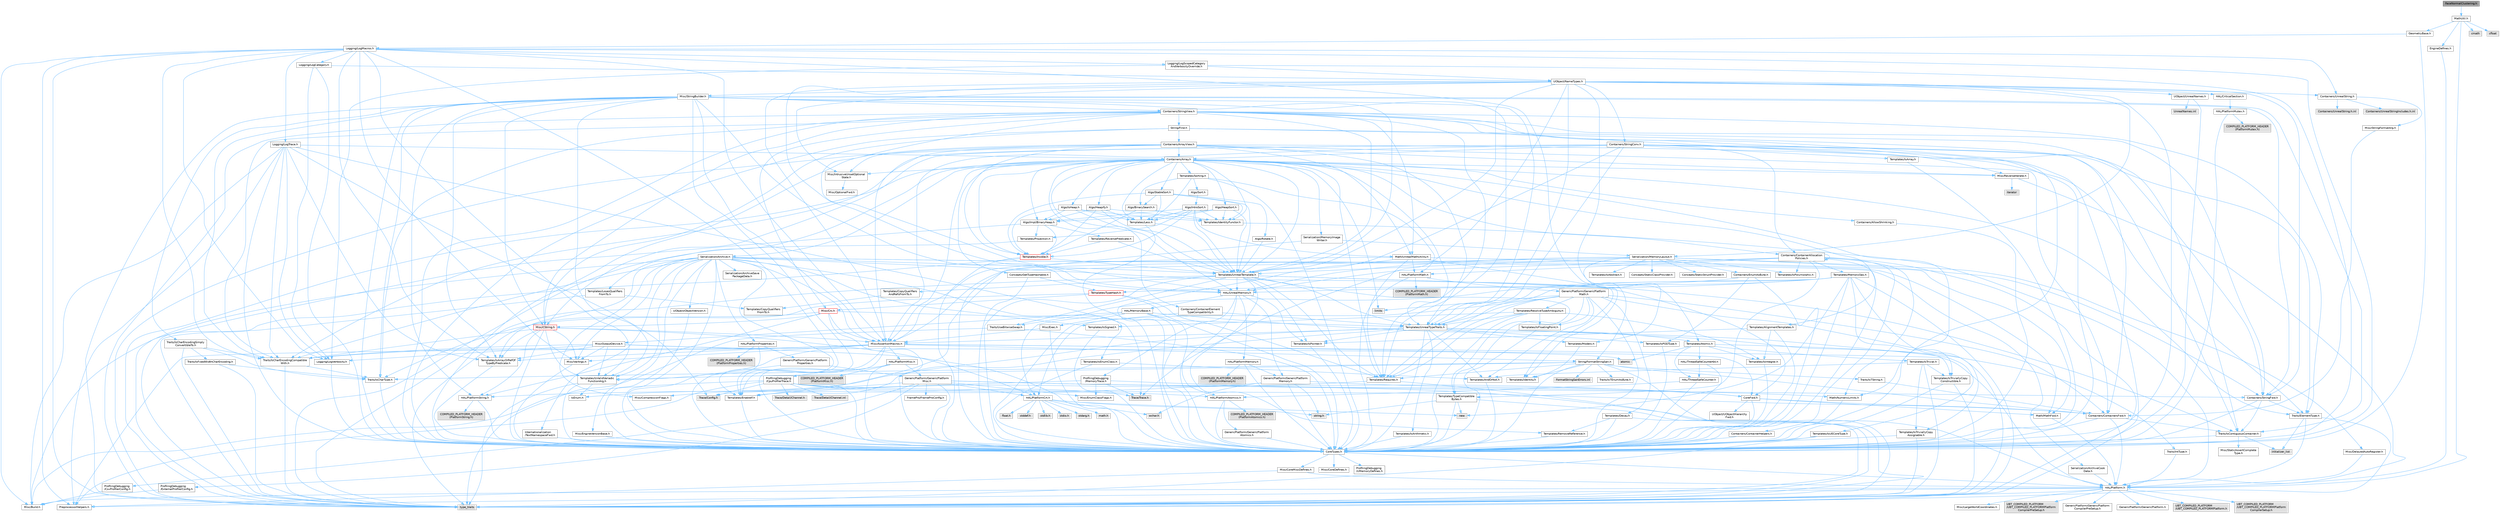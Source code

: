 digraph "FaceNormalClustering.h"
{
 // INTERACTIVE_SVG=YES
 // LATEX_PDF_SIZE
  bgcolor="transparent";
  edge [fontname=Helvetica,fontsize=10,labelfontname=Helvetica,labelfontsize=10];
  node [fontname=Helvetica,fontsize=10,shape=box,height=0.2,width=0.4];
  Node1 [id="Node000001",label="FaceNormalClustering.h",height=0.2,width=0.4,color="gray40", fillcolor="grey60", style="filled", fontcolor="black",tooltip=" "];
  Node1 -> Node2 [id="edge1_Node000001_Node000002",color="steelblue1",style="solid",tooltip=" "];
  Node2 [id="Node000002",label="MathUtil.h",height=0.2,width=0.4,color="grey40", fillcolor="white", style="filled",URL="$d4/d5b/MathUtil_8h.html",tooltip=" "];
  Node2 -> Node3 [id="edge2_Node000002_Node000003",color="steelblue1",style="solid",tooltip=" "];
  Node3 [id="Node000003",label="GeometryBase.h",height=0.2,width=0.4,color="grey40", fillcolor="white", style="filled",URL="$d5/d5e/GeometryBase_8h.html",tooltip=" "];
  Node3 -> Node4 [id="edge3_Node000003_Node000004",color="steelblue1",style="solid",tooltip=" "];
  Node4 [id="Node000004",label="CoreTypes.h",height=0.2,width=0.4,color="grey40", fillcolor="white", style="filled",URL="$dc/dec/CoreTypes_8h.html",tooltip=" "];
  Node4 -> Node5 [id="edge4_Node000004_Node000005",color="steelblue1",style="solid",tooltip=" "];
  Node5 [id="Node000005",label="HAL/Platform.h",height=0.2,width=0.4,color="grey40", fillcolor="white", style="filled",URL="$d9/dd0/Platform_8h.html",tooltip=" "];
  Node5 -> Node6 [id="edge5_Node000005_Node000006",color="steelblue1",style="solid",tooltip=" "];
  Node6 [id="Node000006",label="Misc/Build.h",height=0.2,width=0.4,color="grey40", fillcolor="white", style="filled",URL="$d3/dbb/Build_8h.html",tooltip=" "];
  Node5 -> Node7 [id="edge6_Node000005_Node000007",color="steelblue1",style="solid",tooltip=" "];
  Node7 [id="Node000007",label="Misc/LargeWorldCoordinates.h",height=0.2,width=0.4,color="grey40", fillcolor="white", style="filled",URL="$d2/dcb/LargeWorldCoordinates_8h.html",tooltip=" "];
  Node5 -> Node8 [id="edge7_Node000005_Node000008",color="steelblue1",style="solid",tooltip=" "];
  Node8 [id="Node000008",label="type_traits",height=0.2,width=0.4,color="grey60", fillcolor="#E0E0E0", style="filled",tooltip=" "];
  Node5 -> Node9 [id="edge8_Node000005_Node000009",color="steelblue1",style="solid",tooltip=" "];
  Node9 [id="Node000009",label="PreprocessorHelpers.h",height=0.2,width=0.4,color="grey40", fillcolor="white", style="filled",URL="$db/ddb/PreprocessorHelpers_8h.html",tooltip=" "];
  Node5 -> Node10 [id="edge9_Node000005_Node000010",color="steelblue1",style="solid",tooltip=" "];
  Node10 [id="Node000010",label="UBT_COMPILED_PLATFORM\l/UBT_COMPILED_PLATFORMPlatform\lCompilerPreSetup.h",height=0.2,width=0.4,color="grey60", fillcolor="#E0E0E0", style="filled",tooltip=" "];
  Node5 -> Node11 [id="edge10_Node000005_Node000011",color="steelblue1",style="solid",tooltip=" "];
  Node11 [id="Node000011",label="GenericPlatform/GenericPlatform\lCompilerPreSetup.h",height=0.2,width=0.4,color="grey40", fillcolor="white", style="filled",URL="$d9/dc8/GenericPlatformCompilerPreSetup_8h.html",tooltip=" "];
  Node5 -> Node12 [id="edge11_Node000005_Node000012",color="steelblue1",style="solid",tooltip=" "];
  Node12 [id="Node000012",label="GenericPlatform/GenericPlatform.h",height=0.2,width=0.4,color="grey40", fillcolor="white", style="filled",URL="$d6/d84/GenericPlatform_8h.html",tooltip=" "];
  Node5 -> Node13 [id="edge12_Node000005_Node000013",color="steelblue1",style="solid",tooltip=" "];
  Node13 [id="Node000013",label="UBT_COMPILED_PLATFORM\l/UBT_COMPILED_PLATFORMPlatform.h",height=0.2,width=0.4,color="grey60", fillcolor="#E0E0E0", style="filled",tooltip=" "];
  Node5 -> Node14 [id="edge13_Node000005_Node000014",color="steelblue1",style="solid",tooltip=" "];
  Node14 [id="Node000014",label="UBT_COMPILED_PLATFORM\l/UBT_COMPILED_PLATFORMPlatform\lCompilerSetup.h",height=0.2,width=0.4,color="grey60", fillcolor="#E0E0E0", style="filled",tooltip=" "];
  Node4 -> Node15 [id="edge14_Node000004_Node000015",color="steelblue1",style="solid",tooltip=" "];
  Node15 [id="Node000015",label="ProfilingDebugging\l/UMemoryDefines.h",height=0.2,width=0.4,color="grey40", fillcolor="white", style="filled",URL="$d2/da2/UMemoryDefines_8h.html",tooltip=" "];
  Node4 -> Node16 [id="edge15_Node000004_Node000016",color="steelblue1",style="solid",tooltip=" "];
  Node16 [id="Node000016",label="Misc/CoreMiscDefines.h",height=0.2,width=0.4,color="grey40", fillcolor="white", style="filled",URL="$da/d38/CoreMiscDefines_8h.html",tooltip=" "];
  Node16 -> Node5 [id="edge16_Node000016_Node000005",color="steelblue1",style="solid",tooltip=" "];
  Node16 -> Node9 [id="edge17_Node000016_Node000009",color="steelblue1",style="solid",tooltip=" "];
  Node4 -> Node17 [id="edge18_Node000004_Node000017",color="steelblue1",style="solid",tooltip=" "];
  Node17 [id="Node000017",label="Misc/CoreDefines.h",height=0.2,width=0.4,color="grey40", fillcolor="white", style="filled",URL="$d3/dd2/CoreDefines_8h.html",tooltip=" "];
  Node3 -> Node18 [id="edge19_Node000003_Node000018",color="steelblue1",style="solid",tooltip=" "];
  Node18 [id="Node000018",label="Logging/LogMacros.h",height=0.2,width=0.4,color="grey40", fillcolor="white", style="filled",URL="$d0/d16/LogMacros_8h.html",tooltip=" "];
  Node18 -> Node19 [id="edge20_Node000018_Node000019",color="steelblue1",style="solid",tooltip=" "];
  Node19 [id="Node000019",label="Containers/UnrealString.h",height=0.2,width=0.4,color="grey40", fillcolor="white", style="filled",URL="$d5/dba/UnrealString_8h.html",tooltip=" "];
  Node19 -> Node20 [id="edge21_Node000019_Node000020",color="steelblue1",style="solid",tooltip=" "];
  Node20 [id="Node000020",label="Containers/UnrealStringIncludes.h.inl",height=0.2,width=0.4,color="grey60", fillcolor="#E0E0E0", style="filled",tooltip=" "];
  Node19 -> Node21 [id="edge22_Node000019_Node000021",color="steelblue1",style="solid",tooltip=" "];
  Node21 [id="Node000021",label="Containers/UnrealString.h.inl",height=0.2,width=0.4,color="grey60", fillcolor="#E0E0E0", style="filled",tooltip=" "];
  Node19 -> Node22 [id="edge23_Node000019_Node000022",color="steelblue1",style="solid",tooltip=" "];
  Node22 [id="Node000022",label="Misc/StringFormatArg.h",height=0.2,width=0.4,color="grey40", fillcolor="white", style="filled",URL="$d2/d16/StringFormatArg_8h.html",tooltip=" "];
  Node22 -> Node23 [id="edge24_Node000022_Node000023",color="steelblue1",style="solid",tooltip=" "];
  Node23 [id="Node000023",label="Containers/ContainersFwd.h",height=0.2,width=0.4,color="grey40", fillcolor="white", style="filled",URL="$d4/d0a/ContainersFwd_8h.html",tooltip=" "];
  Node23 -> Node5 [id="edge25_Node000023_Node000005",color="steelblue1",style="solid",tooltip=" "];
  Node23 -> Node4 [id="edge26_Node000023_Node000004",color="steelblue1",style="solid",tooltip=" "];
  Node23 -> Node24 [id="edge27_Node000023_Node000024",color="steelblue1",style="solid",tooltip=" "];
  Node24 [id="Node000024",label="Traits/IsContiguousContainer.h",height=0.2,width=0.4,color="grey40", fillcolor="white", style="filled",URL="$d5/d3c/IsContiguousContainer_8h.html",tooltip=" "];
  Node24 -> Node4 [id="edge28_Node000024_Node000004",color="steelblue1",style="solid",tooltip=" "];
  Node24 -> Node25 [id="edge29_Node000024_Node000025",color="steelblue1",style="solid",tooltip=" "];
  Node25 [id="Node000025",label="Misc/StaticAssertComplete\lType.h",height=0.2,width=0.4,color="grey40", fillcolor="white", style="filled",URL="$d5/d4e/StaticAssertCompleteType_8h.html",tooltip=" "];
  Node24 -> Node26 [id="edge30_Node000024_Node000026",color="steelblue1",style="solid",tooltip=" "];
  Node26 [id="Node000026",label="initializer_list",height=0.2,width=0.4,color="grey60", fillcolor="#E0E0E0", style="filled",tooltip=" "];
  Node18 -> Node4 [id="edge31_Node000018_Node000004",color="steelblue1",style="solid",tooltip=" "];
  Node18 -> Node9 [id="edge32_Node000018_Node000009",color="steelblue1",style="solid",tooltip=" "];
  Node18 -> Node27 [id="edge33_Node000018_Node000027",color="steelblue1",style="solid",tooltip=" "];
  Node27 [id="Node000027",label="Logging/LogCategory.h",height=0.2,width=0.4,color="grey40", fillcolor="white", style="filled",URL="$d9/d36/LogCategory_8h.html",tooltip=" "];
  Node27 -> Node4 [id="edge34_Node000027_Node000004",color="steelblue1",style="solid",tooltip=" "];
  Node27 -> Node28 [id="edge35_Node000027_Node000028",color="steelblue1",style="solid",tooltip=" "];
  Node28 [id="Node000028",label="Logging/LogVerbosity.h",height=0.2,width=0.4,color="grey40", fillcolor="white", style="filled",URL="$d2/d8f/LogVerbosity_8h.html",tooltip=" "];
  Node28 -> Node4 [id="edge36_Node000028_Node000004",color="steelblue1",style="solid",tooltip=" "];
  Node27 -> Node29 [id="edge37_Node000027_Node000029",color="steelblue1",style="solid",tooltip=" "];
  Node29 [id="Node000029",label="UObject/NameTypes.h",height=0.2,width=0.4,color="grey40", fillcolor="white", style="filled",URL="$d6/d35/NameTypes_8h.html",tooltip=" "];
  Node29 -> Node4 [id="edge38_Node000029_Node000004",color="steelblue1",style="solid",tooltip=" "];
  Node29 -> Node30 [id="edge39_Node000029_Node000030",color="steelblue1",style="solid",tooltip=" "];
  Node30 [id="Node000030",label="Misc/AssertionMacros.h",height=0.2,width=0.4,color="grey40", fillcolor="white", style="filled",URL="$d0/dfa/AssertionMacros_8h.html",tooltip=" "];
  Node30 -> Node4 [id="edge40_Node000030_Node000004",color="steelblue1",style="solid",tooltip=" "];
  Node30 -> Node5 [id="edge41_Node000030_Node000005",color="steelblue1",style="solid",tooltip=" "];
  Node30 -> Node31 [id="edge42_Node000030_Node000031",color="steelblue1",style="solid",tooltip=" "];
  Node31 [id="Node000031",label="HAL/PlatformMisc.h",height=0.2,width=0.4,color="grey40", fillcolor="white", style="filled",URL="$d0/df5/PlatformMisc_8h.html",tooltip=" "];
  Node31 -> Node4 [id="edge43_Node000031_Node000004",color="steelblue1",style="solid",tooltip=" "];
  Node31 -> Node32 [id="edge44_Node000031_Node000032",color="steelblue1",style="solid",tooltip=" "];
  Node32 [id="Node000032",label="GenericPlatform/GenericPlatform\lMisc.h",height=0.2,width=0.4,color="grey40", fillcolor="white", style="filled",URL="$db/d9a/GenericPlatformMisc_8h.html",tooltip=" "];
  Node32 -> Node33 [id="edge45_Node000032_Node000033",color="steelblue1",style="solid",tooltip=" "];
  Node33 [id="Node000033",label="Containers/StringFwd.h",height=0.2,width=0.4,color="grey40", fillcolor="white", style="filled",URL="$df/d37/StringFwd_8h.html",tooltip=" "];
  Node33 -> Node4 [id="edge46_Node000033_Node000004",color="steelblue1",style="solid",tooltip=" "];
  Node33 -> Node34 [id="edge47_Node000033_Node000034",color="steelblue1",style="solid",tooltip=" "];
  Node34 [id="Node000034",label="Traits/ElementType.h",height=0.2,width=0.4,color="grey40", fillcolor="white", style="filled",URL="$d5/d4f/ElementType_8h.html",tooltip=" "];
  Node34 -> Node5 [id="edge48_Node000034_Node000005",color="steelblue1",style="solid",tooltip=" "];
  Node34 -> Node26 [id="edge49_Node000034_Node000026",color="steelblue1",style="solid",tooltip=" "];
  Node34 -> Node8 [id="edge50_Node000034_Node000008",color="steelblue1",style="solid",tooltip=" "];
  Node33 -> Node24 [id="edge51_Node000033_Node000024",color="steelblue1",style="solid",tooltip=" "];
  Node32 -> Node35 [id="edge52_Node000032_Node000035",color="steelblue1",style="solid",tooltip=" "];
  Node35 [id="Node000035",label="CoreFwd.h",height=0.2,width=0.4,color="grey40", fillcolor="white", style="filled",URL="$d1/d1e/CoreFwd_8h.html",tooltip=" "];
  Node35 -> Node4 [id="edge53_Node000035_Node000004",color="steelblue1",style="solid",tooltip=" "];
  Node35 -> Node23 [id="edge54_Node000035_Node000023",color="steelblue1",style="solid",tooltip=" "];
  Node35 -> Node36 [id="edge55_Node000035_Node000036",color="steelblue1",style="solid",tooltip=" "];
  Node36 [id="Node000036",label="Math/MathFwd.h",height=0.2,width=0.4,color="grey40", fillcolor="white", style="filled",URL="$d2/d10/MathFwd_8h.html",tooltip=" "];
  Node36 -> Node5 [id="edge56_Node000036_Node000005",color="steelblue1",style="solid",tooltip=" "];
  Node35 -> Node37 [id="edge57_Node000035_Node000037",color="steelblue1",style="solid",tooltip=" "];
  Node37 [id="Node000037",label="UObject/UObjectHierarchy\lFwd.h",height=0.2,width=0.4,color="grey40", fillcolor="white", style="filled",URL="$d3/d13/UObjectHierarchyFwd_8h.html",tooltip=" "];
  Node32 -> Node4 [id="edge58_Node000032_Node000004",color="steelblue1",style="solid",tooltip=" "];
  Node32 -> Node38 [id="edge59_Node000032_Node000038",color="steelblue1",style="solid",tooltip=" "];
  Node38 [id="Node000038",label="FramePro/FrameProConfig.h",height=0.2,width=0.4,color="grey40", fillcolor="white", style="filled",URL="$d7/d90/FrameProConfig_8h.html",tooltip=" "];
  Node32 -> Node39 [id="edge60_Node000032_Node000039",color="steelblue1",style="solid",tooltip=" "];
  Node39 [id="Node000039",label="HAL/PlatformCrt.h",height=0.2,width=0.4,color="grey40", fillcolor="white", style="filled",URL="$d8/d75/PlatformCrt_8h.html",tooltip=" "];
  Node39 -> Node40 [id="edge61_Node000039_Node000040",color="steelblue1",style="solid",tooltip=" "];
  Node40 [id="Node000040",label="new",height=0.2,width=0.4,color="grey60", fillcolor="#E0E0E0", style="filled",tooltip=" "];
  Node39 -> Node41 [id="edge62_Node000039_Node000041",color="steelblue1",style="solid",tooltip=" "];
  Node41 [id="Node000041",label="wchar.h",height=0.2,width=0.4,color="grey60", fillcolor="#E0E0E0", style="filled",tooltip=" "];
  Node39 -> Node42 [id="edge63_Node000039_Node000042",color="steelblue1",style="solid",tooltip=" "];
  Node42 [id="Node000042",label="stddef.h",height=0.2,width=0.4,color="grey60", fillcolor="#E0E0E0", style="filled",tooltip=" "];
  Node39 -> Node43 [id="edge64_Node000039_Node000043",color="steelblue1",style="solid",tooltip=" "];
  Node43 [id="Node000043",label="stdlib.h",height=0.2,width=0.4,color="grey60", fillcolor="#E0E0E0", style="filled",tooltip=" "];
  Node39 -> Node44 [id="edge65_Node000039_Node000044",color="steelblue1",style="solid",tooltip=" "];
  Node44 [id="Node000044",label="stdio.h",height=0.2,width=0.4,color="grey60", fillcolor="#E0E0E0", style="filled",tooltip=" "];
  Node39 -> Node45 [id="edge66_Node000039_Node000045",color="steelblue1",style="solid",tooltip=" "];
  Node45 [id="Node000045",label="stdarg.h",height=0.2,width=0.4,color="grey60", fillcolor="#E0E0E0", style="filled",tooltip=" "];
  Node39 -> Node46 [id="edge67_Node000039_Node000046",color="steelblue1",style="solid",tooltip=" "];
  Node46 [id="Node000046",label="math.h",height=0.2,width=0.4,color="grey60", fillcolor="#E0E0E0", style="filled",tooltip=" "];
  Node39 -> Node47 [id="edge68_Node000039_Node000047",color="steelblue1",style="solid",tooltip=" "];
  Node47 [id="Node000047",label="float.h",height=0.2,width=0.4,color="grey60", fillcolor="#E0E0E0", style="filled",tooltip=" "];
  Node39 -> Node48 [id="edge69_Node000039_Node000048",color="steelblue1",style="solid",tooltip=" "];
  Node48 [id="Node000048",label="string.h",height=0.2,width=0.4,color="grey60", fillcolor="#E0E0E0", style="filled",tooltip=" "];
  Node32 -> Node49 [id="edge70_Node000032_Node000049",color="steelblue1",style="solid",tooltip=" "];
  Node49 [id="Node000049",label="Math/NumericLimits.h",height=0.2,width=0.4,color="grey40", fillcolor="white", style="filled",URL="$df/d1b/NumericLimits_8h.html",tooltip=" "];
  Node49 -> Node4 [id="edge71_Node000049_Node000004",color="steelblue1",style="solid",tooltip=" "];
  Node32 -> Node50 [id="edge72_Node000032_Node000050",color="steelblue1",style="solid",tooltip=" "];
  Node50 [id="Node000050",label="Misc/CompressionFlags.h",height=0.2,width=0.4,color="grey40", fillcolor="white", style="filled",URL="$d9/d76/CompressionFlags_8h.html",tooltip=" "];
  Node32 -> Node51 [id="edge73_Node000032_Node000051",color="steelblue1",style="solid",tooltip=" "];
  Node51 [id="Node000051",label="Misc/EnumClassFlags.h",height=0.2,width=0.4,color="grey40", fillcolor="white", style="filled",URL="$d8/de7/EnumClassFlags_8h.html",tooltip=" "];
  Node32 -> Node52 [id="edge74_Node000032_Node000052",color="steelblue1",style="solid",tooltip=" "];
  Node52 [id="Node000052",label="ProfilingDebugging\l/CsvProfilerConfig.h",height=0.2,width=0.4,color="grey40", fillcolor="white", style="filled",URL="$d3/d88/CsvProfilerConfig_8h.html",tooltip=" "];
  Node52 -> Node6 [id="edge75_Node000052_Node000006",color="steelblue1",style="solid",tooltip=" "];
  Node32 -> Node53 [id="edge76_Node000032_Node000053",color="steelblue1",style="solid",tooltip=" "];
  Node53 [id="Node000053",label="ProfilingDebugging\l/ExternalProfilerConfig.h",height=0.2,width=0.4,color="grey40", fillcolor="white", style="filled",URL="$d3/dbb/ExternalProfilerConfig_8h.html",tooltip=" "];
  Node53 -> Node6 [id="edge77_Node000053_Node000006",color="steelblue1",style="solid",tooltip=" "];
  Node31 -> Node54 [id="edge78_Node000031_Node000054",color="steelblue1",style="solid",tooltip=" "];
  Node54 [id="Node000054",label="COMPILED_PLATFORM_HEADER\l(PlatformMisc.h)",height=0.2,width=0.4,color="grey60", fillcolor="#E0E0E0", style="filled",tooltip=" "];
  Node31 -> Node55 [id="edge79_Node000031_Node000055",color="steelblue1",style="solid",tooltip=" "];
  Node55 [id="Node000055",label="ProfilingDebugging\l/CpuProfilerTrace.h",height=0.2,width=0.4,color="grey40", fillcolor="white", style="filled",URL="$da/dcb/CpuProfilerTrace_8h.html",tooltip=" "];
  Node55 -> Node4 [id="edge80_Node000055_Node000004",color="steelblue1",style="solid",tooltip=" "];
  Node55 -> Node23 [id="edge81_Node000055_Node000023",color="steelblue1",style="solid",tooltip=" "];
  Node55 -> Node56 [id="edge82_Node000055_Node000056",color="steelblue1",style="solid",tooltip=" "];
  Node56 [id="Node000056",label="HAL/PlatformAtomics.h",height=0.2,width=0.4,color="grey40", fillcolor="white", style="filled",URL="$d3/d36/PlatformAtomics_8h.html",tooltip=" "];
  Node56 -> Node4 [id="edge83_Node000056_Node000004",color="steelblue1",style="solid",tooltip=" "];
  Node56 -> Node57 [id="edge84_Node000056_Node000057",color="steelblue1",style="solid",tooltip=" "];
  Node57 [id="Node000057",label="GenericPlatform/GenericPlatform\lAtomics.h",height=0.2,width=0.4,color="grey40", fillcolor="white", style="filled",URL="$da/d72/GenericPlatformAtomics_8h.html",tooltip=" "];
  Node57 -> Node4 [id="edge85_Node000057_Node000004",color="steelblue1",style="solid",tooltip=" "];
  Node56 -> Node58 [id="edge86_Node000056_Node000058",color="steelblue1",style="solid",tooltip=" "];
  Node58 [id="Node000058",label="COMPILED_PLATFORM_HEADER\l(PlatformAtomics.h)",height=0.2,width=0.4,color="grey60", fillcolor="#E0E0E0", style="filled",tooltip=" "];
  Node55 -> Node9 [id="edge87_Node000055_Node000009",color="steelblue1",style="solid",tooltip=" "];
  Node55 -> Node6 [id="edge88_Node000055_Node000006",color="steelblue1",style="solid",tooltip=" "];
  Node55 -> Node59 [id="edge89_Node000055_Node000059",color="steelblue1",style="solid",tooltip=" "];
  Node59 [id="Node000059",label="Trace/Config.h",height=0.2,width=0.4,color="grey60", fillcolor="#E0E0E0", style="filled",tooltip=" "];
  Node55 -> Node60 [id="edge90_Node000055_Node000060",color="steelblue1",style="solid",tooltip=" "];
  Node60 [id="Node000060",label="Trace/Detail/Channel.h",height=0.2,width=0.4,color="grey60", fillcolor="#E0E0E0", style="filled",tooltip=" "];
  Node55 -> Node61 [id="edge91_Node000055_Node000061",color="steelblue1",style="solid",tooltip=" "];
  Node61 [id="Node000061",label="Trace/Detail/Channel.inl",height=0.2,width=0.4,color="grey60", fillcolor="#E0E0E0", style="filled",tooltip=" "];
  Node55 -> Node62 [id="edge92_Node000055_Node000062",color="steelblue1",style="solid",tooltip=" "];
  Node62 [id="Node000062",label="Trace/Trace.h",height=0.2,width=0.4,color="grey60", fillcolor="#E0E0E0", style="filled",tooltip=" "];
  Node30 -> Node9 [id="edge93_Node000030_Node000009",color="steelblue1",style="solid",tooltip=" "];
  Node30 -> Node63 [id="edge94_Node000030_Node000063",color="steelblue1",style="solid",tooltip=" "];
  Node63 [id="Node000063",label="Templates/EnableIf.h",height=0.2,width=0.4,color="grey40", fillcolor="white", style="filled",URL="$d7/d60/EnableIf_8h.html",tooltip=" "];
  Node63 -> Node4 [id="edge95_Node000063_Node000004",color="steelblue1",style="solid",tooltip=" "];
  Node30 -> Node64 [id="edge96_Node000030_Node000064",color="steelblue1",style="solid",tooltip=" "];
  Node64 [id="Node000064",label="Templates/IsArrayOrRefOf\lTypeByPredicate.h",height=0.2,width=0.4,color="grey40", fillcolor="white", style="filled",URL="$d6/da1/IsArrayOrRefOfTypeByPredicate_8h.html",tooltip=" "];
  Node64 -> Node4 [id="edge97_Node000064_Node000004",color="steelblue1",style="solid",tooltip=" "];
  Node30 -> Node65 [id="edge98_Node000030_Node000065",color="steelblue1",style="solid",tooltip=" "];
  Node65 [id="Node000065",label="Templates/IsValidVariadic\lFunctionArg.h",height=0.2,width=0.4,color="grey40", fillcolor="white", style="filled",URL="$d0/dc8/IsValidVariadicFunctionArg_8h.html",tooltip=" "];
  Node65 -> Node4 [id="edge99_Node000065_Node000004",color="steelblue1",style="solid",tooltip=" "];
  Node65 -> Node66 [id="edge100_Node000065_Node000066",color="steelblue1",style="solid",tooltip=" "];
  Node66 [id="Node000066",label="IsEnum.h",height=0.2,width=0.4,color="grey40", fillcolor="white", style="filled",URL="$d4/de5/IsEnum_8h.html",tooltip=" "];
  Node65 -> Node8 [id="edge101_Node000065_Node000008",color="steelblue1",style="solid",tooltip=" "];
  Node30 -> Node67 [id="edge102_Node000030_Node000067",color="steelblue1",style="solid",tooltip=" "];
  Node67 [id="Node000067",label="Traits/IsCharEncodingCompatible\lWith.h",height=0.2,width=0.4,color="grey40", fillcolor="white", style="filled",URL="$df/dd1/IsCharEncodingCompatibleWith_8h.html",tooltip=" "];
  Node67 -> Node8 [id="edge103_Node000067_Node000008",color="steelblue1",style="solid",tooltip=" "];
  Node67 -> Node68 [id="edge104_Node000067_Node000068",color="steelblue1",style="solid",tooltip=" "];
  Node68 [id="Node000068",label="Traits/IsCharType.h",height=0.2,width=0.4,color="grey40", fillcolor="white", style="filled",URL="$db/d51/IsCharType_8h.html",tooltip=" "];
  Node68 -> Node4 [id="edge105_Node000068_Node000004",color="steelblue1",style="solid",tooltip=" "];
  Node30 -> Node69 [id="edge106_Node000030_Node000069",color="steelblue1",style="solid",tooltip=" "];
  Node69 [id="Node000069",label="Misc/VarArgs.h",height=0.2,width=0.4,color="grey40", fillcolor="white", style="filled",URL="$d5/d6f/VarArgs_8h.html",tooltip=" "];
  Node69 -> Node4 [id="edge107_Node000069_Node000004",color="steelblue1",style="solid",tooltip=" "];
  Node30 -> Node70 [id="edge108_Node000030_Node000070",color="steelblue1",style="solid",tooltip=" "];
  Node70 [id="Node000070",label="String/FormatStringSan.h",height=0.2,width=0.4,color="grey40", fillcolor="white", style="filled",URL="$d3/d8b/FormatStringSan_8h.html",tooltip=" "];
  Node70 -> Node8 [id="edge109_Node000070_Node000008",color="steelblue1",style="solid",tooltip=" "];
  Node70 -> Node4 [id="edge110_Node000070_Node000004",color="steelblue1",style="solid",tooltip=" "];
  Node70 -> Node71 [id="edge111_Node000070_Node000071",color="steelblue1",style="solid",tooltip=" "];
  Node71 [id="Node000071",label="Templates/Requires.h",height=0.2,width=0.4,color="grey40", fillcolor="white", style="filled",URL="$dc/d96/Requires_8h.html",tooltip=" "];
  Node71 -> Node63 [id="edge112_Node000071_Node000063",color="steelblue1",style="solid",tooltip=" "];
  Node71 -> Node8 [id="edge113_Node000071_Node000008",color="steelblue1",style="solid",tooltip=" "];
  Node70 -> Node72 [id="edge114_Node000070_Node000072",color="steelblue1",style="solid",tooltip=" "];
  Node72 [id="Node000072",label="Templates/Identity.h",height=0.2,width=0.4,color="grey40", fillcolor="white", style="filled",URL="$d0/dd5/Identity_8h.html",tooltip=" "];
  Node70 -> Node65 [id="edge115_Node000070_Node000065",color="steelblue1",style="solid",tooltip=" "];
  Node70 -> Node68 [id="edge116_Node000070_Node000068",color="steelblue1",style="solid",tooltip=" "];
  Node70 -> Node73 [id="edge117_Node000070_Node000073",color="steelblue1",style="solid",tooltip=" "];
  Node73 [id="Node000073",label="Traits/IsTEnumAsByte.h",height=0.2,width=0.4,color="grey40", fillcolor="white", style="filled",URL="$d1/de6/IsTEnumAsByte_8h.html",tooltip=" "];
  Node70 -> Node74 [id="edge118_Node000070_Node000074",color="steelblue1",style="solid",tooltip=" "];
  Node74 [id="Node000074",label="Traits/IsTString.h",height=0.2,width=0.4,color="grey40", fillcolor="white", style="filled",URL="$d0/df8/IsTString_8h.html",tooltip=" "];
  Node74 -> Node23 [id="edge119_Node000074_Node000023",color="steelblue1",style="solid",tooltip=" "];
  Node70 -> Node23 [id="edge120_Node000070_Node000023",color="steelblue1",style="solid",tooltip=" "];
  Node70 -> Node75 [id="edge121_Node000070_Node000075",color="steelblue1",style="solid",tooltip=" "];
  Node75 [id="Node000075",label="FormatStringSanErrors.inl",height=0.2,width=0.4,color="grey60", fillcolor="#E0E0E0", style="filled",tooltip=" "];
  Node30 -> Node76 [id="edge122_Node000030_Node000076",color="steelblue1",style="solid",tooltip=" "];
  Node76 [id="Node000076",label="atomic",height=0.2,width=0.4,color="grey60", fillcolor="#E0E0E0", style="filled",tooltip=" "];
  Node29 -> Node77 [id="edge123_Node000029_Node000077",color="steelblue1",style="solid",tooltip=" "];
  Node77 [id="Node000077",label="HAL/UnrealMemory.h",height=0.2,width=0.4,color="grey40", fillcolor="white", style="filled",URL="$d9/d96/UnrealMemory_8h.html",tooltip=" "];
  Node77 -> Node4 [id="edge124_Node000077_Node000004",color="steelblue1",style="solid",tooltip=" "];
  Node77 -> Node78 [id="edge125_Node000077_Node000078",color="steelblue1",style="solid",tooltip=" "];
  Node78 [id="Node000078",label="GenericPlatform/GenericPlatform\lMemory.h",height=0.2,width=0.4,color="grey40", fillcolor="white", style="filled",URL="$dd/d22/GenericPlatformMemory_8h.html",tooltip=" "];
  Node78 -> Node35 [id="edge126_Node000078_Node000035",color="steelblue1",style="solid",tooltip=" "];
  Node78 -> Node4 [id="edge127_Node000078_Node000004",color="steelblue1",style="solid",tooltip=" "];
  Node78 -> Node79 [id="edge128_Node000078_Node000079",color="steelblue1",style="solid",tooltip=" "];
  Node79 [id="Node000079",label="HAL/PlatformString.h",height=0.2,width=0.4,color="grey40", fillcolor="white", style="filled",URL="$db/db5/PlatformString_8h.html",tooltip=" "];
  Node79 -> Node4 [id="edge129_Node000079_Node000004",color="steelblue1",style="solid",tooltip=" "];
  Node79 -> Node80 [id="edge130_Node000079_Node000080",color="steelblue1",style="solid",tooltip=" "];
  Node80 [id="Node000080",label="COMPILED_PLATFORM_HEADER\l(PlatformString.h)",height=0.2,width=0.4,color="grey60", fillcolor="#E0E0E0", style="filled",tooltip=" "];
  Node78 -> Node48 [id="edge131_Node000078_Node000048",color="steelblue1",style="solid",tooltip=" "];
  Node78 -> Node41 [id="edge132_Node000078_Node000041",color="steelblue1",style="solid",tooltip=" "];
  Node77 -> Node81 [id="edge133_Node000077_Node000081",color="steelblue1",style="solid",tooltip=" "];
  Node81 [id="Node000081",label="HAL/MemoryBase.h",height=0.2,width=0.4,color="grey40", fillcolor="white", style="filled",URL="$d6/d9f/MemoryBase_8h.html",tooltip=" "];
  Node81 -> Node4 [id="edge134_Node000081_Node000004",color="steelblue1",style="solid",tooltip=" "];
  Node81 -> Node56 [id="edge135_Node000081_Node000056",color="steelblue1",style="solid",tooltip=" "];
  Node81 -> Node39 [id="edge136_Node000081_Node000039",color="steelblue1",style="solid",tooltip=" "];
  Node81 -> Node82 [id="edge137_Node000081_Node000082",color="steelblue1",style="solid",tooltip=" "];
  Node82 [id="Node000082",label="Misc/Exec.h",height=0.2,width=0.4,color="grey40", fillcolor="white", style="filled",URL="$de/ddb/Exec_8h.html",tooltip=" "];
  Node82 -> Node4 [id="edge138_Node000082_Node000004",color="steelblue1",style="solid",tooltip=" "];
  Node82 -> Node30 [id="edge139_Node000082_Node000030",color="steelblue1",style="solid",tooltip=" "];
  Node81 -> Node83 [id="edge140_Node000081_Node000083",color="steelblue1",style="solid",tooltip=" "];
  Node83 [id="Node000083",label="Misc/OutputDevice.h",height=0.2,width=0.4,color="grey40", fillcolor="white", style="filled",URL="$d7/d32/OutputDevice_8h.html",tooltip=" "];
  Node83 -> Node35 [id="edge141_Node000083_Node000035",color="steelblue1",style="solid",tooltip=" "];
  Node83 -> Node4 [id="edge142_Node000083_Node000004",color="steelblue1",style="solid",tooltip=" "];
  Node83 -> Node28 [id="edge143_Node000083_Node000028",color="steelblue1",style="solid",tooltip=" "];
  Node83 -> Node69 [id="edge144_Node000083_Node000069",color="steelblue1",style="solid",tooltip=" "];
  Node83 -> Node64 [id="edge145_Node000083_Node000064",color="steelblue1",style="solid",tooltip=" "];
  Node83 -> Node65 [id="edge146_Node000083_Node000065",color="steelblue1",style="solid",tooltip=" "];
  Node83 -> Node67 [id="edge147_Node000083_Node000067",color="steelblue1",style="solid",tooltip=" "];
  Node81 -> Node84 [id="edge148_Node000081_Node000084",color="steelblue1",style="solid",tooltip=" "];
  Node84 [id="Node000084",label="Templates/Atomic.h",height=0.2,width=0.4,color="grey40", fillcolor="white", style="filled",URL="$d3/d91/Atomic_8h.html",tooltip=" "];
  Node84 -> Node85 [id="edge149_Node000084_Node000085",color="steelblue1",style="solid",tooltip=" "];
  Node85 [id="Node000085",label="HAL/ThreadSafeCounter.h",height=0.2,width=0.4,color="grey40", fillcolor="white", style="filled",URL="$dc/dc9/ThreadSafeCounter_8h.html",tooltip=" "];
  Node85 -> Node4 [id="edge150_Node000085_Node000004",color="steelblue1",style="solid",tooltip=" "];
  Node85 -> Node56 [id="edge151_Node000085_Node000056",color="steelblue1",style="solid",tooltip=" "];
  Node84 -> Node86 [id="edge152_Node000084_Node000086",color="steelblue1",style="solid",tooltip=" "];
  Node86 [id="Node000086",label="HAL/ThreadSafeCounter64.h",height=0.2,width=0.4,color="grey40", fillcolor="white", style="filled",URL="$d0/d12/ThreadSafeCounter64_8h.html",tooltip=" "];
  Node86 -> Node4 [id="edge153_Node000086_Node000004",color="steelblue1",style="solid",tooltip=" "];
  Node86 -> Node85 [id="edge154_Node000086_Node000085",color="steelblue1",style="solid",tooltip=" "];
  Node84 -> Node87 [id="edge155_Node000084_Node000087",color="steelblue1",style="solid",tooltip=" "];
  Node87 [id="Node000087",label="Templates/IsIntegral.h",height=0.2,width=0.4,color="grey40", fillcolor="white", style="filled",URL="$da/d64/IsIntegral_8h.html",tooltip=" "];
  Node87 -> Node4 [id="edge156_Node000087_Node000004",color="steelblue1",style="solid",tooltip=" "];
  Node84 -> Node88 [id="edge157_Node000084_Node000088",color="steelblue1",style="solid",tooltip=" "];
  Node88 [id="Node000088",label="Templates/IsTrivial.h",height=0.2,width=0.4,color="grey40", fillcolor="white", style="filled",URL="$da/d4c/IsTrivial_8h.html",tooltip=" "];
  Node88 -> Node89 [id="edge158_Node000088_Node000089",color="steelblue1",style="solid",tooltip=" "];
  Node89 [id="Node000089",label="Templates/AndOrNot.h",height=0.2,width=0.4,color="grey40", fillcolor="white", style="filled",URL="$db/d0a/AndOrNot_8h.html",tooltip=" "];
  Node89 -> Node4 [id="edge159_Node000089_Node000004",color="steelblue1",style="solid",tooltip=" "];
  Node88 -> Node90 [id="edge160_Node000088_Node000090",color="steelblue1",style="solid",tooltip=" "];
  Node90 [id="Node000090",label="Templates/IsTriviallyCopy\lConstructible.h",height=0.2,width=0.4,color="grey40", fillcolor="white", style="filled",URL="$d3/d78/IsTriviallyCopyConstructible_8h.html",tooltip=" "];
  Node90 -> Node4 [id="edge161_Node000090_Node000004",color="steelblue1",style="solid",tooltip=" "];
  Node90 -> Node8 [id="edge162_Node000090_Node000008",color="steelblue1",style="solid",tooltip=" "];
  Node88 -> Node91 [id="edge163_Node000088_Node000091",color="steelblue1",style="solid",tooltip=" "];
  Node91 [id="Node000091",label="Templates/IsTriviallyCopy\lAssignable.h",height=0.2,width=0.4,color="grey40", fillcolor="white", style="filled",URL="$d2/df2/IsTriviallyCopyAssignable_8h.html",tooltip=" "];
  Node91 -> Node4 [id="edge164_Node000091_Node000004",color="steelblue1",style="solid",tooltip=" "];
  Node91 -> Node8 [id="edge165_Node000091_Node000008",color="steelblue1",style="solid",tooltip=" "];
  Node88 -> Node8 [id="edge166_Node000088_Node000008",color="steelblue1",style="solid",tooltip=" "];
  Node84 -> Node92 [id="edge167_Node000084_Node000092",color="steelblue1",style="solid",tooltip=" "];
  Node92 [id="Node000092",label="Traits/IntType.h",height=0.2,width=0.4,color="grey40", fillcolor="white", style="filled",URL="$d7/deb/IntType_8h.html",tooltip=" "];
  Node92 -> Node5 [id="edge168_Node000092_Node000005",color="steelblue1",style="solid",tooltip=" "];
  Node84 -> Node76 [id="edge169_Node000084_Node000076",color="steelblue1",style="solid",tooltip=" "];
  Node77 -> Node93 [id="edge170_Node000077_Node000093",color="steelblue1",style="solid",tooltip=" "];
  Node93 [id="Node000093",label="HAL/PlatformMemory.h",height=0.2,width=0.4,color="grey40", fillcolor="white", style="filled",URL="$de/d68/PlatformMemory_8h.html",tooltip=" "];
  Node93 -> Node4 [id="edge171_Node000093_Node000004",color="steelblue1",style="solid",tooltip=" "];
  Node93 -> Node78 [id="edge172_Node000093_Node000078",color="steelblue1",style="solid",tooltip=" "];
  Node93 -> Node94 [id="edge173_Node000093_Node000094",color="steelblue1",style="solid",tooltip=" "];
  Node94 [id="Node000094",label="COMPILED_PLATFORM_HEADER\l(PlatformMemory.h)",height=0.2,width=0.4,color="grey60", fillcolor="#E0E0E0", style="filled",tooltip=" "];
  Node77 -> Node95 [id="edge174_Node000077_Node000095",color="steelblue1",style="solid",tooltip=" "];
  Node95 [id="Node000095",label="ProfilingDebugging\l/MemoryTrace.h",height=0.2,width=0.4,color="grey40", fillcolor="white", style="filled",URL="$da/dd7/MemoryTrace_8h.html",tooltip=" "];
  Node95 -> Node5 [id="edge175_Node000095_Node000005",color="steelblue1",style="solid",tooltip=" "];
  Node95 -> Node51 [id="edge176_Node000095_Node000051",color="steelblue1",style="solid",tooltip=" "];
  Node95 -> Node59 [id="edge177_Node000095_Node000059",color="steelblue1",style="solid",tooltip=" "];
  Node95 -> Node62 [id="edge178_Node000095_Node000062",color="steelblue1",style="solid",tooltip=" "];
  Node77 -> Node96 [id="edge179_Node000077_Node000096",color="steelblue1",style="solid",tooltip=" "];
  Node96 [id="Node000096",label="Templates/IsPointer.h",height=0.2,width=0.4,color="grey40", fillcolor="white", style="filled",URL="$d7/d05/IsPointer_8h.html",tooltip=" "];
  Node96 -> Node4 [id="edge180_Node000096_Node000004",color="steelblue1",style="solid",tooltip=" "];
  Node29 -> Node97 [id="edge181_Node000029_Node000097",color="steelblue1",style="solid",tooltip=" "];
  Node97 [id="Node000097",label="Templates/UnrealTypeTraits.h",height=0.2,width=0.4,color="grey40", fillcolor="white", style="filled",URL="$d2/d2d/UnrealTypeTraits_8h.html",tooltip=" "];
  Node97 -> Node4 [id="edge182_Node000097_Node000004",color="steelblue1",style="solid",tooltip=" "];
  Node97 -> Node96 [id="edge183_Node000097_Node000096",color="steelblue1",style="solid",tooltip=" "];
  Node97 -> Node30 [id="edge184_Node000097_Node000030",color="steelblue1",style="solid",tooltip=" "];
  Node97 -> Node89 [id="edge185_Node000097_Node000089",color="steelblue1",style="solid",tooltip=" "];
  Node97 -> Node63 [id="edge186_Node000097_Node000063",color="steelblue1",style="solid",tooltip=" "];
  Node97 -> Node98 [id="edge187_Node000097_Node000098",color="steelblue1",style="solid",tooltip=" "];
  Node98 [id="Node000098",label="Templates/IsArithmetic.h",height=0.2,width=0.4,color="grey40", fillcolor="white", style="filled",URL="$d2/d5d/IsArithmetic_8h.html",tooltip=" "];
  Node98 -> Node4 [id="edge188_Node000098_Node000004",color="steelblue1",style="solid",tooltip=" "];
  Node97 -> Node66 [id="edge189_Node000097_Node000066",color="steelblue1",style="solid",tooltip=" "];
  Node97 -> Node99 [id="edge190_Node000097_Node000099",color="steelblue1",style="solid",tooltip=" "];
  Node99 [id="Node000099",label="Templates/Models.h",height=0.2,width=0.4,color="grey40", fillcolor="white", style="filled",URL="$d3/d0c/Models_8h.html",tooltip=" "];
  Node99 -> Node72 [id="edge191_Node000099_Node000072",color="steelblue1",style="solid",tooltip=" "];
  Node97 -> Node100 [id="edge192_Node000097_Node000100",color="steelblue1",style="solid",tooltip=" "];
  Node100 [id="Node000100",label="Templates/IsPODType.h",height=0.2,width=0.4,color="grey40", fillcolor="white", style="filled",URL="$d7/db1/IsPODType_8h.html",tooltip=" "];
  Node100 -> Node4 [id="edge193_Node000100_Node000004",color="steelblue1",style="solid",tooltip=" "];
  Node97 -> Node101 [id="edge194_Node000097_Node000101",color="steelblue1",style="solid",tooltip=" "];
  Node101 [id="Node000101",label="Templates/IsUECoreType.h",height=0.2,width=0.4,color="grey40", fillcolor="white", style="filled",URL="$d1/db8/IsUECoreType_8h.html",tooltip=" "];
  Node101 -> Node4 [id="edge195_Node000101_Node000004",color="steelblue1",style="solid",tooltip=" "];
  Node101 -> Node8 [id="edge196_Node000101_Node000008",color="steelblue1",style="solid",tooltip=" "];
  Node97 -> Node90 [id="edge197_Node000097_Node000090",color="steelblue1",style="solid",tooltip=" "];
  Node29 -> Node102 [id="edge198_Node000029_Node000102",color="steelblue1",style="solid",tooltip=" "];
  Node102 [id="Node000102",label="Templates/UnrealTemplate.h",height=0.2,width=0.4,color="grey40", fillcolor="white", style="filled",URL="$d4/d24/UnrealTemplate_8h.html",tooltip=" "];
  Node102 -> Node4 [id="edge199_Node000102_Node000004",color="steelblue1",style="solid",tooltip=" "];
  Node102 -> Node96 [id="edge200_Node000102_Node000096",color="steelblue1",style="solid",tooltip=" "];
  Node102 -> Node77 [id="edge201_Node000102_Node000077",color="steelblue1",style="solid",tooltip=" "];
  Node102 -> Node103 [id="edge202_Node000102_Node000103",color="steelblue1",style="solid",tooltip=" "];
  Node103 [id="Node000103",label="Templates/CopyQualifiers\lAndRefsFromTo.h",height=0.2,width=0.4,color="grey40", fillcolor="white", style="filled",URL="$d3/db3/CopyQualifiersAndRefsFromTo_8h.html",tooltip=" "];
  Node103 -> Node104 [id="edge203_Node000103_Node000104",color="steelblue1",style="solid",tooltip=" "];
  Node104 [id="Node000104",label="Templates/CopyQualifiers\lFromTo.h",height=0.2,width=0.4,color="grey40", fillcolor="white", style="filled",URL="$d5/db4/CopyQualifiersFromTo_8h.html",tooltip=" "];
  Node102 -> Node97 [id="edge204_Node000102_Node000097",color="steelblue1",style="solid",tooltip=" "];
  Node102 -> Node105 [id="edge205_Node000102_Node000105",color="steelblue1",style="solid",tooltip=" "];
  Node105 [id="Node000105",label="Templates/RemoveReference.h",height=0.2,width=0.4,color="grey40", fillcolor="white", style="filled",URL="$da/dbe/RemoveReference_8h.html",tooltip=" "];
  Node105 -> Node4 [id="edge206_Node000105_Node000004",color="steelblue1",style="solid",tooltip=" "];
  Node102 -> Node71 [id="edge207_Node000102_Node000071",color="steelblue1",style="solid",tooltip=" "];
  Node102 -> Node106 [id="edge208_Node000102_Node000106",color="steelblue1",style="solid",tooltip=" "];
  Node106 [id="Node000106",label="Templates/TypeCompatible\lBytes.h",height=0.2,width=0.4,color="grey40", fillcolor="white", style="filled",URL="$df/d0a/TypeCompatibleBytes_8h.html",tooltip=" "];
  Node106 -> Node4 [id="edge209_Node000106_Node000004",color="steelblue1",style="solid",tooltip=" "];
  Node106 -> Node48 [id="edge210_Node000106_Node000048",color="steelblue1",style="solid",tooltip=" "];
  Node106 -> Node40 [id="edge211_Node000106_Node000040",color="steelblue1",style="solid",tooltip=" "];
  Node106 -> Node8 [id="edge212_Node000106_Node000008",color="steelblue1",style="solid",tooltip=" "];
  Node102 -> Node72 [id="edge213_Node000102_Node000072",color="steelblue1",style="solid",tooltip=" "];
  Node102 -> Node24 [id="edge214_Node000102_Node000024",color="steelblue1",style="solid",tooltip=" "];
  Node102 -> Node107 [id="edge215_Node000102_Node000107",color="steelblue1",style="solid",tooltip=" "];
  Node107 [id="Node000107",label="Traits/UseBitwiseSwap.h",height=0.2,width=0.4,color="grey40", fillcolor="white", style="filled",URL="$db/df3/UseBitwiseSwap_8h.html",tooltip=" "];
  Node107 -> Node4 [id="edge216_Node000107_Node000004",color="steelblue1",style="solid",tooltip=" "];
  Node107 -> Node8 [id="edge217_Node000107_Node000008",color="steelblue1",style="solid",tooltip=" "];
  Node102 -> Node8 [id="edge218_Node000102_Node000008",color="steelblue1",style="solid",tooltip=" "];
  Node29 -> Node19 [id="edge219_Node000029_Node000019",color="steelblue1",style="solid",tooltip=" "];
  Node29 -> Node108 [id="edge220_Node000029_Node000108",color="steelblue1",style="solid",tooltip=" "];
  Node108 [id="Node000108",label="HAL/CriticalSection.h",height=0.2,width=0.4,color="grey40", fillcolor="white", style="filled",URL="$d6/d90/CriticalSection_8h.html",tooltip=" "];
  Node108 -> Node109 [id="edge221_Node000108_Node000109",color="steelblue1",style="solid",tooltip=" "];
  Node109 [id="Node000109",label="HAL/PlatformMutex.h",height=0.2,width=0.4,color="grey40", fillcolor="white", style="filled",URL="$d9/d0b/PlatformMutex_8h.html",tooltip=" "];
  Node109 -> Node4 [id="edge222_Node000109_Node000004",color="steelblue1",style="solid",tooltip=" "];
  Node109 -> Node110 [id="edge223_Node000109_Node000110",color="steelblue1",style="solid",tooltip=" "];
  Node110 [id="Node000110",label="COMPILED_PLATFORM_HEADER\l(PlatformMutex.h)",height=0.2,width=0.4,color="grey60", fillcolor="#E0E0E0", style="filled",tooltip=" "];
  Node29 -> Node111 [id="edge224_Node000029_Node000111",color="steelblue1",style="solid",tooltip=" "];
  Node111 [id="Node000111",label="Containers/StringConv.h",height=0.2,width=0.4,color="grey40", fillcolor="white", style="filled",URL="$d3/ddf/StringConv_8h.html",tooltip=" "];
  Node111 -> Node4 [id="edge225_Node000111_Node000004",color="steelblue1",style="solid",tooltip=" "];
  Node111 -> Node30 [id="edge226_Node000111_Node000030",color="steelblue1",style="solid",tooltip=" "];
  Node111 -> Node112 [id="edge227_Node000111_Node000112",color="steelblue1",style="solid",tooltip=" "];
  Node112 [id="Node000112",label="Containers/ContainerAllocation\lPolicies.h",height=0.2,width=0.4,color="grey40", fillcolor="white", style="filled",URL="$d7/dff/ContainerAllocationPolicies_8h.html",tooltip=" "];
  Node112 -> Node4 [id="edge228_Node000112_Node000004",color="steelblue1",style="solid",tooltip=" "];
  Node112 -> Node113 [id="edge229_Node000112_Node000113",color="steelblue1",style="solid",tooltip=" "];
  Node113 [id="Node000113",label="Containers/ContainerHelpers.h",height=0.2,width=0.4,color="grey40", fillcolor="white", style="filled",URL="$d7/d33/ContainerHelpers_8h.html",tooltip=" "];
  Node113 -> Node4 [id="edge230_Node000113_Node000004",color="steelblue1",style="solid",tooltip=" "];
  Node112 -> Node112 [id="edge231_Node000112_Node000112",color="steelblue1",style="solid",tooltip=" "];
  Node112 -> Node114 [id="edge232_Node000112_Node000114",color="steelblue1",style="solid",tooltip=" "];
  Node114 [id="Node000114",label="HAL/PlatformMath.h",height=0.2,width=0.4,color="grey40", fillcolor="white", style="filled",URL="$dc/d53/PlatformMath_8h.html",tooltip=" "];
  Node114 -> Node4 [id="edge233_Node000114_Node000004",color="steelblue1",style="solid",tooltip=" "];
  Node114 -> Node115 [id="edge234_Node000114_Node000115",color="steelblue1",style="solid",tooltip=" "];
  Node115 [id="Node000115",label="GenericPlatform/GenericPlatform\lMath.h",height=0.2,width=0.4,color="grey40", fillcolor="white", style="filled",URL="$d5/d79/GenericPlatformMath_8h.html",tooltip=" "];
  Node115 -> Node4 [id="edge235_Node000115_Node000004",color="steelblue1",style="solid",tooltip=" "];
  Node115 -> Node23 [id="edge236_Node000115_Node000023",color="steelblue1",style="solid",tooltip=" "];
  Node115 -> Node39 [id="edge237_Node000115_Node000039",color="steelblue1",style="solid",tooltip=" "];
  Node115 -> Node89 [id="edge238_Node000115_Node000089",color="steelblue1",style="solid",tooltip=" "];
  Node115 -> Node116 [id="edge239_Node000115_Node000116",color="steelblue1",style="solid",tooltip=" "];
  Node116 [id="Node000116",label="Templates/Decay.h",height=0.2,width=0.4,color="grey40", fillcolor="white", style="filled",URL="$dd/d0f/Decay_8h.html",tooltip=" "];
  Node116 -> Node4 [id="edge240_Node000116_Node000004",color="steelblue1",style="solid",tooltip=" "];
  Node116 -> Node105 [id="edge241_Node000116_Node000105",color="steelblue1",style="solid",tooltip=" "];
  Node116 -> Node8 [id="edge242_Node000116_Node000008",color="steelblue1",style="solid",tooltip=" "];
  Node115 -> Node117 [id="edge243_Node000115_Node000117",color="steelblue1",style="solid",tooltip=" "];
  Node117 [id="Node000117",label="Templates/IsFloatingPoint.h",height=0.2,width=0.4,color="grey40", fillcolor="white", style="filled",URL="$d3/d11/IsFloatingPoint_8h.html",tooltip=" "];
  Node117 -> Node4 [id="edge244_Node000117_Node000004",color="steelblue1",style="solid",tooltip=" "];
  Node115 -> Node97 [id="edge245_Node000115_Node000097",color="steelblue1",style="solid",tooltip=" "];
  Node115 -> Node71 [id="edge246_Node000115_Node000071",color="steelblue1",style="solid",tooltip=" "];
  Node115 -> Node118 [id="edge247_Node000115_Node000118",color="steelblue1",style="solid",tooltip=" "];
  Node118 [id="Node000118",label="Templates/ResolveTypeAmbiguity.h",height=0.2,width=0.4,color="grey40", fillcolor="white", style="filled",URL="$df/d1f/ResolveTypeAmbiguity_8h.html",tooltip=" "];
  Node118 -> Node4 [id="edge248_Node000118_Node000004",color="steelblue1",style="solid",tooltip=" "];
  Node118 -> Node117 [id="edge249_Node000118_Node000117",color="steelblue1",style="solid",tooltip=" "];
  Node118 -> Node97 [id="edge250_Node000118_Node000097",color="steelblue1",style="solid",tooltip=" "];
  Node118 -> Node119 [id="edge251_Node000118_Node000119",color="steelblue1",style="solid",tooltip=" "];
  Node119 [id="Node000119",label="Templates/IsSigned.h",height=0.2,width=0.4,color="grey40", fillcolor="white", style="filled",URL="$d8/dd8/IsSigned_8h.html",tooltip=" "];
  Node119 -> Node4 [id="edge252_Node000119_Node000004",color="steelblue1",style="solid",tooltip=" "];
  Node118 -> Node87 [id="edge253_Node000118_Node000087",color="steelblue1",style="solid",tooltip=" "];
  Node118 -> Node71 [id="edge254_Node000118_Node000071",color="steelblue1",style="solid",tooltip=" "];
  Node115 -> Node106 [id="edge255_Node000115_Node000106",color="steelblue1",style="solid",tooltip=" "];
  Node115 -> Node120 [id="edge256_Node000115_Node000120",color="steelblue1",style="solid",tooltip=" "];
  Node120 [id="Node000120",label="limits",height=0.2,width=0.4,color="grey60", fillcolor="#E0E0E0", style="filled",tooltip=" "];
  Node115 -> Node8 [id="edge257_Node000115_Node000008",color="steelblue1",style="solid",tooltip=" "];
  Node114 -> Node121 [id="edge258_Node000114_Node000121",color="steelblue1",style="solid",tooltip=" "];
  Node121 [id="Node000121",label="COMPILED_PLATFORM_HEADER\l(PlatformMath.h)",height=0.2,width=0.4,color="grey60", fillcolor="#E0E0E0", style="filled",tooltip=" "];
  Node112 -> Node77 [id="edge259_Node000112_Node000077",color="steelblue1",style="solid",tooltip=" "];
  Node112 -> Node49 [id="edge260_Node000112_Node000049",color="steelblue1",style="solid",tooltip=" "];
  Node112 -> Node30 [id="edge261_Node000112_Node000030",color="steelblue1",style="solid",tooltip=" "];
  Node112 -> Node122 [id="edge262_Node000112_Node000122",color="steelblue1",style="solid",tooltip=" "];
  Node122 [id="Node000122",label="Templates/IsPolymorphic.h",height=0.2,width=0.4,color="grey40", fillcolor="white", style="filled",URL="$dc/d20/IsPolymorphic_8h.html",tooltip=" "];
  Node112 -> Node123 [id="edge263_Node000112_Node000123",color="steelblue1",style="solid",tooltip=" "];
  Node123 [id="Node000123",label="Templates/MemoryOps.h",height=0.2,width=0.4,color="grey40", fillcolor="white", style="filled",URL="$db/dea/MemoryOps_8h.html",tooltip=" "];
  Node123 -> Node4 [id="edge264_Node000123_Node000004",color="steelblue1",style="solid",tooltip=" "];
  Node123 -> Node77 [id="edge265_Node000123_Node000077",color="steelblue1",style="solid",tooltip=" "];
  Node123 -> Node91 [id="edge266_Node000123_Node000091",color="steelblue1",style="solid",tooltip=" "];
  Node123 -> Node90 [id="edge267_Node000123_Node000090",color="steelblue1",style="solid",tooltip=" "];
  Node123 -> Node71 [id="edge268_Node000123_Node000071",color="steelblue1",style="solid",tooltip=" "];
  Node123 -> Node97 [id="edge269_Node000123_Node000097",color="steelblue1",style="solid",tooltip=" "];
  Node123 -> Node107 [id="edge270_Node000123_Node000107",color="steelblue1",style="solid",tooltip=" "];
  Node123 -> Node40 [id="edge271_Node000123_Node000040",color="steelblue1",style="solid",tooltip=" "];
  Node123 -> Node8 [id="edge272_Node000123_Node000008",color="steelblue1",style="solid",tooltip=" "];
  Node112 -> Node106 [id="edge273_Node000112_Node000106",color="steelblue1",style="solid",tooltip=" "];
  Node112 -> Node8 [id="edge274_Node000112_Node000008",color="steelblue1",style="solid",tooltip=" "];
  Node111 -> Node124 [id="edge275_Node000111_Node000124",color="steelblue1",style="solid",tooltip=" "];
  Node124 [id="Node000124",label="Containers/Array.h",height=0.2,width=0.4,color="grey40", fillcolor="white", style="filled",URL="$df/dd0/Array_8h.html",tooltip=" "];
  Node124 -> Node4 [id="edge276_Node000124_Node000004",color="steelblue1",style="solid",tooltip=" "];
  Node124 -> Node30 [id="edge277_Node000124_Node000030",color="steelblue1",style="solid",tooltip=" "];
  Node124 -> Node125 [id="edge278_Node000124_Node000125",color="steelblue1",style="solid",tooltip=" "];
  Node125 [id="Node000125",label="Misc/IntrusiveUnsetOptional\lState.h",height=0.2,width=0.4,color="grey40", fillcolor="white", style="filled",URL="$d2/d0a/IntrusiveUnsetOptionalState_8h.html",tooltip=" "];
  Node125 -> Node126 [id="edge279_Node000125_Node000126",color="steelblue1",style="solid",tooltip=" "];
  Node126 [id="Node000126",label="Misc/OptionalFwd.h",height=0.2,width=0.4,color="grey40", fillcolor="white", style="filled",URL="$dc/d50/OptionalFwd_8h.html",tooltip=" "];
  Node124 -> Node127 [id="edge280_Node000124_Node000127",color="steelblue1",style="solid",tooltip=" "];
  Node127 [id="Node000127",label="Misc/ReverseIterate.h",height=0.2,width=0.4,color="grey40", fillcolor="white", style="filled",URL="$db/de3/ReverseIterate_8h.html",tooltip=" "];
  Node127 -> Node5 [id="edge281_Node000127_Node000005",color="steelblue1",style="solid",tooltip=" "];
  Node127 -> Node128 [id="edge282_Node000127_Node000128",color="steelblue1",style="solid",tooltip=" "];
  Node128 [id="Node000128",label="iterator",height=0.2,width=0.4,color="grey60", fillcolor="#E0E0E0", style="filled",tooltip=" "];
  Node124 -> Node77 [id="edge283_Node000124_Node000077",color="steelblue1",style="solid",tooltip=" "];
  Node124 -> Node97 [id="edge284_Node000124_Node000097",color="steelblue1",style="solid",tooltip=" "];
  Node124 -> Node102 [id="edge285_Node000124_Node000102",color="steelblue1",style="solid",tooltip=" "];
  Node124 -> Node129 [id="edge286_Node000124_Node000129",color="steelblue1",style="solid",tooltip=" "];
  Node129 [id="Node000129",label="Containers/AllowShrinking.h",height=0.2,width=0.4,color="grey40", fillcolor="white", style="filled",URL="$d7/d1a/AllowShrinking_8h.html",tooltip=" "];
  Node129 -> Node4 [id="edge287_Node000129_Node000004",color="steelblue1",style="solid",tooltip=" "];
  Node124 -> Node112 [id="edge288_Node000124_Node000112",color="steelblue1",style="solid",tooltip=" "];
  Node124 -> Node130 [id="edge289_Node000124_Node000130",color="steelblue1",style="solid",tooltip=" "];
  Node130 [id="Node000130",label="Containers/ContainerElement\lTypeCompatibility.h",height=0.2,width=0.4,color="grey40", fillcolor="white", style="filled",URL="$df/ddf/ContainerElementTypeCompatibility_8h.html",tooltip=" "];
  Node130 -> Node4 [id="edge290_Node000130_Node000004",color="steelblue1",style="solid",tooltip=" "];
  Node130 -> Node97 [id="edge291_Node000130_Node000097",color="steelblue1",style="solid",tooltip=" "];
  Node124 -> Node131 [id="edge292_Node000124_Node000131",color="steelblue1",style="solid",tooltip=" "];
  Node131 [id="Node000131",label="Serialization/Archive.h",height=0.2,width=0.4,color="grey40", fillcolor="white", style="filled",URL="$d7/d3b/Archive_8h.html",tooltip=" "];
  Node131 -> Node35 [id="edge293_Node000131_Node000035",color="steelblue1",style="solid",tooltip=" "];
  Node131 -> Node4 [id="edge294_Node000131_Node000004",color="steelblue1",style="solid",tooltip=" "];
  Node131 -> Node132 [id="edge295_Node000131_Node000132",color="steelblue1",style="solid",tooltip=" "];
  Node132 [id="Node000132",label="HAL/PlatformProperties.h",height=0.2,width=0.4,color="grey40", fillcolor="white", style="filled",URL="$d9/db0/PlatformProperties_8h.html",tooltip=" "];
  Node132 -> Node4 [id="edge296_Node000132_Node000004",color="steelblue1",style="solid",tooltip=" "];
  Node132 -> Node133 [id="edge297_Node000132_Node000133",color="steelblue1",style="solid",tooltip=" "];
  Node133 [id="Node000133",label="GenericPlatform/GenericPlatform\lProperties.h",height=0.2,width=0.4,color="grey40", fillcolor="white", style="filled",URL="$d2/dcd/GenericPlatformProperties_8h.html",tooltip=" "];
  Node133 -> Node4 [id="edge298_Node000133_Node000004",color="steelblue1",style="solid",tooltip=" "];
  Node133 -> Node32 [id="edge299_Node000133_Node000032",color="steelblue1",style="solid",tooltip=" "];
  Node132 -> Node134 [id="edge300_Node000132_Node000134",color="steelblue1",style="solid",tooltip=" "];
  Node134 [id="Node000134",label="COMPILED_PLATFORM_HEADER\l(PlatformProperties.h)",height=0.2,width=0.4,color="grey60", fillcolor="#E0E0E0", style="filled",tooltip=" "];
  Node131 -> Node135 [id="edge301_Node000131_Node000135",color="steelblue1",style="solid",tooltip=" "];
  Node135 [id="Node000135",label="Internationalization\l/TextNamespaceFwd.h",height=0.2,width=0.4,color="grey40", fillcolor="white", style="filled",URL="$d8/d97/TextNamespaceFwd_8h.html",tooltip=" "];
  Node135 -> Node4 [id="edge302_Node000135_Node000004",color="steelblue1",style="solid",tooltip=" "];
  Node131 -> Node36 [id="edge303_Node000131_Node000036",color="steelblue1",style="solid",tooltip=" "];
  Node131 -> Node30 [id="edge304_Node000131_Node000030",color="steelblue1",style="solid",tooltip=" "];
  Node131 -> Node6 [id="edge305_Node000131_Node000006",color="steelblue1",style="solid",tooltip=" "];
  Node131 -> Node50 [id="edge306_Node000131_Node000050",color="steelblue1",style="solid",tooltip=" "];
  Node131 -> Node136 [id="edge307_Node000131_Node000136",color="steelblue1",style="solid",tooltip=" "];
  Node136 [id="Node000136",label="Misc/EngineVersionBase.h",height=0.2,width=0.4,color="grey40", fillcolor="white", style="filled",URL="$d5/d2b/EngineVersionBase_8h.html",tooltip=" "];
  Node136 -> Node4 [id="edge308_Node000136_Node000004",color="steelblue1",style="solid",tooltip=" "];
  Node131 -> Node69 [id="edge309_Node000131_Node000069",color="steelblue1",style="solid",tooltip=" "];
  Node131 -> Node137 [id="edge310_Node000131_Node000137",color="steelblue1",style="solid",tooltip=" "];
  Node137 [id="Node000137",label="Serialization/ArchiveCook\lData.h",height=0.2,width=0.4,color="grey40", fillcolor="white", style="filled",URL="$dc/db6/ArchiveCookData_8h.html",tooltip=" "];
  Node137 -> Node5 [id="edge311_Node000137_Node000005",color="steelblue1",style="solid",tooltip=" "];
  Node131 -> Node138 [id="edge312_Node000131_Node000138",color="steelblue1",style="solid",tooltip=" "];
  Node138 [id="Node000138",label="Serialization/ArchiveSave\lPackageData.h",height=0.2,width=0.4,color="grey40", fillcolor="white", style="filled",URL="$d1/d37/ArchiveSavePackageData_8h.html",tooltip=" "];
  Node131 -> Node63 [id="edge313_Node000131_Node000063",color="steelblue1",style="solid",tooltip=" "];
  Node131 -> Node64 [id="edge314_Node000131_Node000064",color="steelblue1",style="solid",tooltip=" "];
  Node131 -> Node139 [id="edge315_Node000131_Node000139",color="steelblue1",style="solid",tooltip=" "];
  Node139 [id="Node000139",label="Templates/IsEnumClass.h",height=0.2,width=0.4,color="grey40", fillcolor="white", style="filled",URL="$d7/d15/IsEnumClass_8h.html",tooltip=" "];
  Node139 -> Node4 [id="edge316_Node000139_Node000004",color="steelblue1",style="solid",tooltip=" "];
  Node139 -> Node89 [id="edge317_Node000139_Node000089",color="steelblue1",style="solid",tooltip=" "];
  Node131 -> Node119 [id="edge318_Node000131_Node000119",color="steelblue1",style="solid",tooltip=" "];
  Node131 -> Node65 [id="edge319_Node000131_Node000065",color="steelblue1",style="solid",tooltip=" "];
  Node131 -> Node102 [id="edge320_Node000131_Node000102",color="steelblue1",style="solid",tooltip=" "];
  Node131 -> Node67 [id="edge321_Node000131_Node000067",color="steelblue1",style="solid",tooltip=" "];
  Node131 -> Node140 [id="edge322_Node000131_Node000140",color="steelblue1",style="solid",tooltip=" "];
  Node140 [id="Node000140",label="UObject/ObjectVersion.h",height=0.2,width=0.4,color="grey40", fillcolor="white", style="filled",URL="$da/d63/ObjectVersion_8h.html",tooltip=" "];
  Node140 -> Node4 [id="edge323_Node000140_Node000004",color="steelblue1",style="solid",tooltip=" "];
  Node124 -> Node141 [id="edge324_Node000124_Node000141",color="steelblue1",style="solid",tooltip=" "];
  Node141 [id="Node000141",label="Serialization/MemoryImage\lWriter.h",height=0.2,width=0.4,color="grey40", fillcolor="white", style="filled",URL="$d0/d08/MemoryImageWriter_8h.html",tooltip=" "];
  Node141 -> Node4 [id="edge325_Node000141_Node000004",color="steelblue1",style="solid",tooltip=" "];
  Node141 -> Node142 [id="edge326_Node000141_Node000142",color="steelblue1",style="solid",tooltip=" "];
  Node142 [id="Node000142",label="Serialization/MemoryLayout.h",height=0.2,width=0.4,color="grey40", fillcolor="white", style="filled",URL="$d7/d66/MemoryLayout_8h.html",tooltip=" "];
  Node142 -> Node143 [id="edge327_Node000142_Node000143",color="steelblue1",style="solid",tooltip=" "];
  Node143 [id="Node000143",label="Concepts/StaticClassProvider.h",height=0.2,width=0.4,color="grey40", fillcolor="white", style="filled",URL="$dd/d83/StaticClassProvider_8h.html",tooltip=" "];
  Node142 -> Node144 [id="edge328_Node000142_Node000144",color="steelblue1",style="solid",tooltip=" "];
  Node144 [id="Node000144",label="Concepts/StaticStructProvider.h",height=0.2,width=0.4,color="grey40", fillcolor="white", style="filled",URL="$d5/d77/StaticStructProvider_8h.html",tooltip=" "];
  Node142 -> Node145 [id="edge329_Node000142_Node000145",color="steelblue1",style="solid",tooltip=" "];
  Node145 [id="Node000145",label="Containers/EnumAsByte.h",height=0.2,width=0.4,color="grey40", fillcolor="white", style="filled",URL="$d6/d9a/EnumAsByte_8h.html",tooltip=" "];
  Node145 -> Node4 [id="edge330_Node000145_Node000004",color="steelblue1",style="solid",tooltip=" "];
  Node145 -> Node100 [id="edge331_Node000145_Node000100",color="steelblue1",style="solid",tooltip=" "];
  Node145 -> Node146 [id="edge332_Node000145_Node000146",color="steelblue1",style="solid",tooltip=" "];
  Node146 [id="Node000146",label="Templates/TypeHash.h",height=0.2,width=0.4,color="red", fillcolor="#FFF0F0", style="filled",URL="$d1/d62/TypeHash_8h.html",tooltip=" "];
  Node146 -> Node4 [id="edge333_Node000146_Node000004",color="steelblue1",style="solid",tooltip=" "];
  Node146 -> Node71 [id="edge334_Node000146_Node000071",color="steelblue1",style="solid",tooltip=" "];
  Node146 -> Node147 [id="edge335_Node000146_Node000147",color="steelblue1",style="solid",tooltip=" "];
  Node147 [id="Node000147",label="Misc/Crc.h",height=0.2,width=0.4,color="red", fillcolor="#FFF0F0", style="filled",URL="$d4/dd2/Crc_8h.html",tooltip=" "];
  Node147 -> Node4 [id="edge336_Node000147_Node000004",color="steelblue1",style="solid",tooltip=" "];
  Node147 -> Node79 [id="edge337_Node000147_Node000079",color="steelblue1",style="solid",tooltip=" "];
  Node147 -> Node30 [id="edge338_Node000147_Node000030",color="steelblue1",style="solid",tooltip=" "];
  Node147 -> Node148 [id="edge339_Node000147_Node000148",color="steelblue1",style="solid",tooltip=" "];
  Node148 [id="Node000148",label="Misc/CString.h",height=0.2,width=0.4,color="red", fillcolor="#FFF0F0", style="filled",URL="$d2/d49/CString_8h.html",tooltip=" "];
  Node148 -> Node4 [id="edge340_Node000148_Node000004",color="steelblue1",style="solid",tooltip=" "];
  Node148 -> Node39 [id="edge341_Node000148_Node000039",color="steelblue1",style="solid",tooltip=" "];
  Node148 -> Node79 [id="edge342_Node000148_Node000079",color="steelblue1",style="solid",tooltip=" "];
  Node148 -> Node30 [id="edge343_Node000148_Node000030",color="steelblue1",style="solid",tooltip=" "];
  Node148 -> Node69 [id="edge344_Node000148_Node000069",color="steelblue1",style="solid",tooltip=" "];
  Node148 -> Node64 [id="edge345_Node000148_Node000064",color="steelblue1",style="solid",tooltip=" "];
  Node148 -> Node65 [id="edge346_Node000148_Node000065",color="steelblue1",style="solid",tooltip=" "];
  Node148 -> Node67 [id="edge347_Node000148_Node000067",color="steelblue1",style="solid",tooltip=" "];
  Node147 -> Node97 [id="edge348_Node000147_Node000097",color="steelblue1",style="solid",tooltip=" "];
  Node147 -> Node68 [id="edge349_Node000147_Node000068",color="steelblue1",style="solid",tooltip=" "];
  Node146 -> Node8 [id="edge350_Node000146_Node000008",color="steelblue1",style="solid",tooltip=" "];
  Node142 -> Node33 [id="edge351_Node000142_Node000033",color="steelblue1",style="solid",tooltip=" "];
  Node142 -> Node77 [id="edge352_Node000142_Node000077",color="steelblue1",style="solid",tooltip=" "];
  Node142 -> Node153 [id="edge353_Node000142_Node000153",color="steelblue1",style="solid",tooltip=" "];
  Node153 [id="Node000153",label="Misc/DelayedAutoRegister.h",height=0.2,width=0.4,color="grey40", fillcolor="white", style="filled",URL="$d1/dda/DelayedAutoRegister_8h.html",tooltip=" "];
  Node153 -> Node5 [id="edge354_Node000153_Node000005",color="steelblue1",style="solid",tooltip=" "];
  Node142 -> Node63 [id="edge355_Node000142_Node000063",color="steelblue1",style="solid",tooltip=" "];
  Node142 -> Node154 [id="edge356_Node000142_Node000154",color="steelblue1",style="solid",tooltip=" "];
  Node154 [id="Node000154",label="Templates/IsAbstract.h",height=0.2,width=0.4,color="grey40", fillcolor="white", style="filled",URL="$d8/db7/IsAbstract_8h.html",tooltip=" "];
  Node142 -> Node122 [id="edge357_Node000142_Node000122",color="steelblue1",style="solid",tooltip=" "];
  Node142 -> Node99 [id="edge358_Node000142_Node000099",color="steelblue1",style="solid",tooltip=" "];
  Node142 -> Node102 [id="edge359_Node000142_Node000102",color="steelblue1",style="solid",tooltip=" "];
  Node124 -> Node155 [id="edge360_Node000124_Node000155",color="steelblue1",style="solid",tooltip=" "];
  Node155 [id="Node000155",label="Algo/Heapify.h",height=0.2,width=0.4,color="grey40", fillcolor="white", style="filled",URL="$d0/d2a/Heapify_8h.html",tooltip=" "];
  Node155 -> Node156 [id="edge361_Node000155_Node000156",color="steelblue1",style="solid",tooltip=" "];
  Node156 [id="Node000156",label="Algo/Impl/BinaryHeap.h",height=0.2,width=0.4,color="grey40", fillcolor="white", style="filled",URL="$d7/da3/Algo_2Impl_2BinaryHeap_8h.html",tooltip=" "];
  Node156 -> Node157 [id="edge362_Node000156_Node000157",color="steelblue1",style="solid",tooltip=" "];
  Node157 [id="Node000157",label="Templates/Invoke.h",height=0.2,width=0.4,color="red", fillcolor="#FFF0F0", style="filled",URL="$d7/deb/Invoke_8h.html",tooltip=" "];
  Node157 -> Node4 [id="edge363_Node000157_Node000004",color="steelblue1",style="solid",tooltip=" "];
  Node157 -> Node102 [id="edge364_Node000157_Node000102",color="steelblue1",style="solid",tooltip=" "];
  Node157 -> Node8 [id="edge365_Node000157_Node000008",color="steelblue1",style="solid",tooltip=" "];
  Node156 -> Node159 [id="edge366_Node000156_Node000159",color="steelblue1",style="solid",tooltip=" "];
  Node159 [id="Node000159",label="Templates/Projection.h",height=0.2,width=0.4,color="grey40", fillcolor="white", style="filled",URL="$d7/df0/Projection_8h.html",tooltip=" "];
  Node159 -> Node8 [id="edge367_Node000159_Node000008",color="steelblue1",style="solid",tooltip=" "];
  Node156 -> Node160 [id="edge368_Node000156_Node000160",color="steelblue1",style="solid",tooltip=" "];
  Node160 [id="Node000160",label="Templates/ReversePredicate.h",height=0.2,width=0.4,color="grey40", fillcolor="white", style="filled",URL="$d8/d28/ReversePredicate_8h.html",tooltip=" "];
  Node160 -> Node157 [id="edge369_Node000160_Node000157",color="steelblue1",style="solid",tooltip=" "];
  Node160 -> Node102 [id="edge370_Node000160_Node000102",color="steelblue1",style="solid",tooltip=" "];
  Node156 -> Node8 [id="edge371_Node000156_Node000008",color="steelblue1",style="solid",tooltip=" "];
  Node155 -> Node161 [id="edge372_Node000155_Node000161",color="steelblue1",style="solid",tooltip=" "];
  Node161 [id="Node000161",label="Templates/IdentityFunctor.h",height=0.2,width=0.4,color="grey40", fillcolor="white", style="filled",URL="$d7/d2e/IdentityFunctor_8h.html",tooltip=" "];
  Node161 -> Node5 [id="edge373_Node000161_Node000005",color="steelblue1",style="solid",tooltip=" "];
  Node155 -> Node157 [id="edge374_Node000155_Node000157",color="steelblue1",style="solid",tooltip=" "];
  Node155 -> Node162 [id="edge375_Node000155_Node000162",color="steelblue1",style="solid",tooltip=" "];
  Node162 [id="Node000162",label="Templates/Less.h",height=0.2,width=0.4,color="grey40", fillcolor="white", style="filled",URL="$de/dc8/Less_8h.html",tooltip=" "];
  Node162 -> Node4 [id="edge376_Node000162_Node000004",color="steelblue1",style="solid",tooltip=" "];
  Node162 -> Node102 [id="edge377_Node000162_Node000102",color="steelblue1",style="solid",tooltip=" "];
  Node155 -> Node102 [id="edge378_Node000155_Node000102",color="steelblue1",style="solid",tooltip=" "];
  Node124 -> Node163 [id="edge379_Node000124_Node000163",color="steelblue1",style="solid",tooltip=" "];
  Node163 [id="Node000163",label="Algo/HeapSort.h",height=0.2,width=0.4,color="grey40", fillcolor="white", style="filled",URL="$d3/d92/HeapSort_8h.html",tooltip=" "];
  Node163 -> Node156 [id="edge380_Node000163_Node000156",color="steelblue1",style="solid",tooltip=" "];
  Node163 -> Node161 [id="edge381_Node000163_Node000161",color="steelblue1",style="solid",tooltip=" "];
  Node163 -> Node162 [id="edge382_Node000163_Node000162",color="steelblue1",style="solid",tooltip=" "];
  Node163 -> Node102 [id="edge383_Node000163_Node000102",color="steelblue1",style="solid",tooltip=" "];
  Node124 -> Node164 [id="edge384_Node000124_Node000164",color="steelblue1",style="solid",tooltip=" "];
  Node164 [id="Node000164",label="Algo/IsHeap.h",height=0.2,width=0.4,color="grey40", fillcolor="white", style="filled",URL="$de/d32/IsHeap_8h.html",tooltip=" "];
  Node164 -> Node156 [id="edge385_Node000164_Node000156",color="steelblue1",style="solid",tooltip=" "];
  Node164 -> Node161 [id="edge386_Node000164_Node000161",color="steelblue1",style="solid",tooltip=" "];
  Node164 -> Node157 [id="edge387_Node000164_Node000157",color="steelblue1",style="solid",tooltip=" "];
  Node164 -> Node162 [id="edge388_Node000164_Node000162",color="steelblue1",style="solid",tooltip=" "];
  Node164 -> Node102 [id="edge389_Node000164_Node000102",color="steelblue1",style="solid",tooltip=" "];
  Node124 -> Node156 [id="edge390_Node000124_Node000156",color="steelblue1",style="solid",tooltip=" "];
  Node124 -> Node165 [id="edge391_Node000124_Node000165",color="steelblue1",style="solid",tooltip=" "];
  Node165 [id="Node000165",label="Algo/StableSort.h",height=0.2,width=0.4,color="grey40", fillcolor="white", style="filled",URL="$d7/d3c/StableSort_8h.html",tooltip=" "];
  Node165 -> Node166 [id="edge392_Node000165_Node000166",color="steelblue1",style="solid",tooltip=" "];
  Node166 [id="Node000166",label="Algo/BinarySearch.h",height=0.2,width=0.4,color="grey40", fillcolor="white", style="filled",URL="$db/db4/BinarySearch_8h.html",tooltip=" "];
  Node166 -> Node161 [id="edge393_Node000166_Node000161",color="steelblue1",style="solid",tooltip=" "];
  Node166 -> Node157 [id="edge394_Node000166_Node000157",color="steelblue1",style="solid",tooltip=" "];
  Node166 -> Node162 [id="edge395_Node000166_Node000162",color="steelblue1",style="solid",tooltip=" "];
  Node165 -> Node167 [id="edge396_Node000165_Node000167",color="steelblue1",style="solid",tooltip=" "];
  Node167 [id="Node000167",label="Algo/Rotate.h",height=0.2,width=0.4,color="grey40", fillcolor="white", style="filled",URL="$dd/da7/Rotate_8h.html",tooltip=" "];
  Node167 -> Node102 [id="edge397_Node000167_Node000102",color="steelblue1",style="solid",tooltip=" "];
  Node165 -> Node161 [id="edge398_Node000165_Node000161",color="steelblue1",style="solid",tooltip=" "];
  Node165 -> Node157 [id="edge399_Node000165_Node000157",color="steelblue1",style="solid",tooltip=" "];
  Node165 -> Node162 [id="edge400_Node000165_Node000162",color="steelblue1",style="solid",tooltip=" "];
  Node165 -> Node102 [id="edge401_Node000165_Node000102",color="steelblue1",style="solid",tooltip=" "];
  Node124 -> Node168 [id="edge402_Node000124_Node000168",color="steelblue1",style="solid",tooltip=" "];
  Node168 [id="Node000168",label="Concepts/GetTypeHashable.h",height=0.2,width=0.4,color="grey40", fillcolor="white", style="filled",URL="$d3/da2/GetTypeHashable_8h.html",tooltip=" "];
  Node168 -> Node4 [id="edge403_Node000168_Node000004",color="steelblue1",style="solid",tooltip=" "];
  Node168 -> Node146 [id="edge404_Node000168_Node000146",color="steelblue1",style="solid",tooltip=" "];
  Node124 -> Node161 [id="edge405_Node000124_Node000161",color="steelblue1",style="solid",tooltip=" "];
  Node124 -> Node157 [id="edge406_Node000124_Node000157",color="steelblue1",style="solid",tooltip=" "];
  Node124 -> Node162 [id="edge407_Node000124_Node000162",color="steelblue1",style="solid",tooltip=" "];
  Node124 -> Node169 [id="edge408_Node000124_Node000169",color="steelblue1",style="solid",tooltip=" "];
  Node169 [id="Node000169",label="Templates/LosesQualifiers\lFromTo.h",height=0.2,width=0.4,color="grey40", fillcolor="white", style="filled",URL="$d2/db3/LosesQualifiersFromTo_8h.html",tooltip=" "];
  Node169 -> Node104 [id="edge409_Node000169_Node000104",color="steelblue1",style="solid",tooltip=" "];
  Node169 -> Node8 [id="edge410_Node000169_Node000008",color="steelblue1",style="solid",tooltip=" "];
  Node124 -> Node71 [id="edge411_Node000124_Node000071",color="steelblue1",style="solid",tooltip=" "];
  Node124 -> Node170 [id="edge412_Node000124_Node000170",color="steelblue1",style="solid",tooltip=" "];
  Node170 [id="Node000170",label="Templates/Sorting.h",height=0.2,width=0.4,color="grey40", fillcolor="white", style="filled",URL="$d3/d9e/Sorting_8h.html",tooltip=" "];
  Node170 -> Node4 [id="edge413_Node000170_Node000004",color="steelblue1",style="solid",tooltip=" "];
  Node170 -> Node166 [id="edge414_Node000170_Node000166",color="steelblue1",style="solid",tooltip=" "];
  Node170 -> Node171 [id="edge415_Node000170_Node000171",color="steelblue1",style="solid",tooltip=" "];
  Node171 [id="Node000171",label="Algo/Sort.h",height=0.2,width=0.4,color="grey40", fillcolor="white", style="filled",URL="$d1/d87/Sort_8h.html",tooltip=" "];
  Node171 -> Node172 [id="edge416_Node000171_Node000172",color="steelblue1",style="solid",tooltip=" "];
  Node172 [id="Node000172",label="Algo/IntroSort.h",height=0.2,width=0.4,color="grey40", fillcolor="white", style="filled",URL="$d3/db3/IntroSort_8h.html",tooltip=" "];
  Node172 -> Node156 [id="edge417_Node000172_Node000156",color="steelblue1",style="solid",tooltip=" "];
  Node172 -> Node173 [id="edge418_Node000172_Node000173",color="steelblue1",style="solid",tooltip=" "];
  Node173 [id="Node000173",label="Math/UnrealMathUtility.h",height=0.2,width=0.4,color="grey40", fillcolor="white", style="filled",URL="$db/db8/UnrealMathUtility_8h.html",tooltip=" "];
  Node173 -> Node4 [id="edge419_Node000173_Node000004",color="steelblue1",style="solid",tooltip=" "];
  Node173 -> Node30 [id="edge420_Node000173_Node000030",color="steelblue1",style="solid",tooltip=" "];
  Node173 -> Node114 [id="edge421_Node000173_Node000114",color="steelblue1",style="solid",tooltip=" "];
  Node173 -> Node36 [id="edge422_Node000173_Node000036",color="steelblue1",style="solid",tooltip=" "];
  Node173 -> Node72 [id="edge423_Node000173_Node000072",color="steelblue1",style="solid",tooltip=" "];
  Node173 -> Node71 [id="edge424_Node000173_Node000071",color="steelblue1",style="solid",tooltip=" "];
  Node172 -> Node161 [id="edge425_Node000172_Node000161",color="steelblue1",style="solid",tooltip=" "];
  Node172 -> Node157 [id="edge426_Node000172_Node000157",color="steelblue1",style="solid",tooltip=" "];
  Node172 -> Node159 [id="edge427_Node000172_Node000159",color="steelblue1",style="solid",tooltip=" "];
  Node172 -> Node162 [id="edge428_Node000172_Node000162",color="steelblue1",style="solid",tooltip=" "];
  Node172 -> Node102 [id="edge429_Node000172_Node000102",color="steelblue1",style="solid",tooltip=" "];
  Node170 -> Node114 [id="edge430_Node000170_Node000114",color="steelblue1",style="solid",tooltip=" "];
  Node170 -> Node162 [id="edge431_Node000170_Node000162",color="steelblue1",style="solid",tooltip=" "];
  Node124 -> Node174 [id="edge432_Node000124_Node000174",color="steelblue1",style="solid",tooltip=" "];
  Node174 [id="Node000174",label="Templates/AlignmentTemplates.h",height=0.2,width=0.4,color="grey40", fillcolor="white", style="filled",URL="$dd/d32/AlignmentTemplates_8h.html",tooltip=" "];
  Node174 -> Node4 [id="edge433_Node000174_Node000004",color="steelblue1",style="solid",tooltip=" "];
  Node174 -> Node87 [id="edge434_Node000174_Node000087",color="steelblue1",style="solid",tooltip=" "];
  Node174 -> Node96 [id="edge435_Node000174_Node000096",color="steelblue1",style="solid",tooltip=" "];
  Node124 -> Node34 [id="edge436_Node000124_Node000034",color="steelblue1",style="solid",tooltip=" "];
  Node124 -> Node120 [id="edge437_Node000124_Node000120",color="steelblue1",style="solid",tooltip=" "];
  Node124 -> Node8 [id="edge438_Node000124_Node000008",color="steelblue1",style="solid",tooltip=" "];
  Node111 -> Node148 [id="edge439_Node000111_Node000148",color="steelblue1",style="solid",tooltip=" "];
  Node111 -> Node175 [id="edge440_Node000111_Node000175",color="steelblue1",style="solid",tooltip=" "];
  Node175 [id="Node000175",label="Templates/IsArray.h",height=0.2,width=0.4,color="grey40", fillcolor="white", style="filled",URL="$d8/d8d/IsArray_8h.html",tooltip=" "];
  Node175 -> Node4 [id="edge441_Node000175_Node000004",color="steelblue1",style="solid",tooltip=" "];
  Node111 -> Node102 [id="edge442_Node000111_Node000102",color="steelblue1",style="solid",tooltip=" "];
  Node111 -> Node97 [id="edge443_Node000111_Node000097",color="steelblue1",style="solid",tooltip=" "];
  Node111 -> Node34 [id="edge444_Node000111_Node000034",color="steelblue1",style="solid",tooltip=" "];
  Node111 -> Node67 [id="edge445_Node000111_Node000067",color="steelblue1",style="solid",tooltip=" "];
  Node111 -> Node24 [id="edge446_Node000111_Node000024",color="steelblue1",style="solid",tooltip=" "];
  Node111 -> Node8 [id="edge447_Node000111_Node000008",color="steelblue1",style="solid",tooltip=" "];
  Node29 -> Node33 [id="edge448_Node000029_Node000033",color="steelblue1",style="solid",tooltip=" "];
  Node29 -> Node176 [id="edge449_Node000029_Node000176",color="steelblue1",style="solid",tooltip=" "];
  Node176 [id="Node000176",label="UObject/UnrealNames.h",height=0.2,width=0.4,color="grey40", fillcolor="white", style="filled",URL="$d8/db1/UnrealNames_8h.html",tooltip=" "];
  Node176 -> Node4 [id="edge450_Node000176_Node000004",color="steelblue1",style="solid",tooltip=" "];
  Node176 -> Node177 [id="edge451_Node000176_Node000177",color="steelblue1",style="solid",tooltip=" "];
  Node177 [id="Node000177",label="UnrealNames.inl",height=0.2,width=0.4,color="grey60", fillcolor="#E0E0E0", style="filled",tooltip=" "];
  Node29 -> Node84 [id="edge452_Node000029_Node000084",color="steelblue1",style="solid",tooltip=" "];
  Node29 -> Node142 [id="edge453_Node000029_Node000142",color="steelblue1",style="solid",tooltip=" "];
  Node29 -> Node125 [id="edge454_Node000029_Node000125",color="steelblue1",style="solid",tooltip=" "];
  Node29 -> Node178 [id="edge455_Node000029_Node000178",color="steelblue1",style="solid",tooltip=" "];
  Node178 [id="Node000178",label="Misc/StringBuilder.h",height=0.2,width=0.4,color="grey40", fillcolor="white", style="filled",URL="$d4/d52/StringBuilder_8h.html",tooltip=" "];
  Node178 -> Node33 [id="edge456_Node000178_Node000033",color="steelblue1",style="solid",tooltip=" "];
  Node178 -> Node179 [id="edge457_Node000178_Node000179",color="steelblue1",style="solid",tooltip=" "];
  Node179 [id="Node000179",label="Containers/StringView.h",height=0.2,width=0.4,color="grey40", fillcolor="white", style="filled",URL="$dd/dea/StringView_8h.html",tooltip=" "];
  Node179 -> Node4 [id="edge458_Node000179_Node000004",color="steelblue1",style="solid",tooltip=" "];
  Node179 -> Node33 [id="edge459_Node000179_Node000033",color="steelblue1",style="solid",tooltip=" "];
  Node179 -> Node77 [id="edge460_Node000179_Node000077",color="steelblue1",style="solid",tooltip=" "];
  Node179 -> Node49 [id="edge461_Node000179_Node000049",color="steelblue1",style="solid",tooltip=" "];
  Node179 -> Node173 [id="edge462_Node000179_Node000173",color="steelblue1",style="solid",tooltip=" "];
  Node179 -> Node147 [id="edge463_Node000179_Node000147",color="steelblue1",style="solid",tooltip=" "];
  Node179 -> Node148 [id="edge464_Node000179_Node000148",color="steelblue1",style="solid",tooltip=" "];
  Node179 -> Node127 [id="edge465_Node000179_Node000127",color="steelblue1",style="solid",tooltip=" "];
  Node179 -> Node180 [id="edge466_Node000179_Node000180",color="steelblue1",style="solid",tooltip=" "];
  Node180 [id="Node000180",label="String/Find.h",height=0.2,width=0.4,color="grey40", fillcolor="white", style="filled",URL="$d7/dda/String_2Find_8h.html",tooltip=" "];
  Node180 -> Node181 [id="edge467_Node000180_Node000181",color="steelblue1",style="solid",tooltip=" "];
  Node181 [id="Node000181",label="Containers/ArrayView.h",height=0.2,width=0.4,color="grey40", fillcolor="white", style="filled",URL="$d7/df4/ArrayView_8h.html",tooltip=" "];
  Node181 -> Node4 [id="edge468_Node000181_Node000004",color="steelblue1",style="solid",tooltip=" "];
  Node181 -> Node23 [id="edge469_Node000181_Node000023",color="steelblue1",style="solid",tooltip=" "];
  Node181 -> Node30 [id="edge470_Node000181_Node000030",color="steelblue1",style="solid",tooltip=" "];
  Node181 -> Node127 [id="edge471_Node000181_Node000127",color="steelblue1",style="solid",tooltip=" "];
  Node181 -> Node125 [id="edge472_Node000181_Node000125",color="steelblue1",style="solid",tooltip=" "];
  Node181 -> Node157 [id="edge473_Node000181_Node000157",color="steelblue1",style="solid",tooltip=" "];
  Node181 -> Node97 [id="edge474_Node000181_Node000097",color="steelblue1",style="solid",tooltip=" "];
  Node181 -> Node34 [id="edge475_Node000181_Node000034",color="steelblue1",style="solid",tooltip=" "];
  Node181 -> Node124 [id="edge476_Node000181_Node000124",color="steelblue1",style="solid",tooltip=" "];
  Node181 -> Node173 [id="edge477_Node000181_Node000173",color="steelblue1",style="solid",tooltip=" "];
  Node181 -> Node8 [id="edge478_Node000181_Node000008",color="steelblue1",style="solid",tooltip=" "];
  Node180 -> Node23 [id="edge479_Node000180_Node000023",color="steelblue1",style="solid",tooltip=" "];
  Node180 -> Node33 [id="edge480_Node000180_Node000033",color="steelblue1",style="solid",tooltip=" "];
  Node180 -> Node4 [id="edge481_Node000180_Node000004",color="steelblue1",style="solid",tooltip=" "];
  Node180 -> Node148 [id="edge482_Node000180_Node000148",color="steelblue1",style="solid",tooltip=" "];
  Node179 -> Node71 [id="edge483_Node000179_Node000071",color="steelblue1",style="solid",tooltip=" "];
  Node179 -> Node102 [id="edge484_Node000179_Node000102",color="steelblue1",style="solid",tooltip=" "];
  Node179 -> Node34 [id="edge485_Node000179_Node000034",color="steelblue1",style="solid",tooltip=" "];
  Node179 -> Node67 [id="edge486_Node000179_Node000067",color="steelblue1",style="solid",tooltip=" "];
  Node179 -> Node68 [id="edge487_Node000179_Node000068",color="steelblue1",style="solid",tooltip=" "];
  Node179 -> Node24 [id="edge488_Node000179_Node000024",color="steelblue1",style="solid",tooltip=" "];
  Node179 -> Node8 [id="edge489_Node000179_Node000008",color="steelblue1",style="solid",tooltip=" "];
  Node178 -> Node4 [id="edge490_Node000178_Node000004",color="steelblue1",style="solid",tooltip=" "];
  Node178 -> Node79 [id="edge491_Node000178_Node000079",color="steelblue1",style="solid",tooltip=" "];
  Node178 -> Node77 [id="edge492_Node000178_Node000077",color="steelblue1",style="solid",tooltip=" "];
  Node178 -> Node30 [id="edge493_Node000178_Node000030",color="steelblue1",style="solid",tooltip=" "];
  Node178 -> Node148 [id="edge494_Node000178_Node000148",color="steelblue1",style="solid",tooltip=" "];
  Node178 -> Node63 [id="edge495_Node000178_Node000063",color="steelblue1",style="solid",tooltip=" "];
  Node178 -> Node64 [id="edge496_Node000178_Node000064",color="steelblue1",style="solid",tooltip=" "];
  Node178 -> Node65 [id="edge497_Node000178_Node000065",color="steelblue1",style="solid",tooltip=" "];
  Node178 -> Node71 [id="edge498_Node000178_Node000071",color="steelblue1",style="solid",tooltip=" "];
  Node178 -> Node102 [id="edge499_Node000178_Node000102",color="steelblue1",style="solid",tooltip=" "];
  Node178 -> Node97 [id="edge500_Node000178_Node000097",color="steelblue1",style="solid",tooltip=" "];
  Node178 -> Node67 [id="edge501_Node000178_Node000067",color="steelblue1",style="solid",tooltip=" "];
  Node178 -> Node182 [id="edge502_Node000178_Node000182",color="steelblue1",style="solid",tooltip=" "];
  Node182 [id="Node000182",label="Traits/IsCharEncodingSimply\lConvertibleTo.h",height=0.2,width=0.4,color="grey40", fillcolor="white", style="filled",URL="$d4/dee/IsCharEncodingSimplyConvertibleTo_8h.html",tooltip=" "];
  Node182 -> Node8 [id="edge503_Node000182_Node000008",color="steelblue1",style="solid",tooltip=" "];
  Node182 -> Node67 [id="edge504_Node000182_Node000067",color="steelblue1",style="solid",tooltip=" "];
  Node182 -> Node183 [id="edge505_Node000182_Node000183",color="steelblue1",style="solid",tooltip=" "];
  Node183 [id="Node000183",label="Traits/IsFixedWidthCharEncoding.h",height=0.2,width=0.4,color="grey40", fillcolor="white", style="filled",URL="$dc/d9e/IsFixedWidthCharEncoding_8h.html",tooltip=" "];
  Node183 -> Node8 [id="edge506_Node000183_Node000008",color="steelblue1",style="solid",tooltip=" "];
  Node183 -> Node68 [id="edge507_Node000183_Node000068",color="steelblue1",style="solid",tooltip=" "];
  Node182 -> Node68 [id="edge508_Node000182_Node000068",color="steelblue1",style="solid",tooltip=" "];
  Node178 -> Node68 [id="edge509_Node000178_Node000068",color="steelblue1",style="solid",tooltip=" "];
  Node178 -> Node24 [id="edge510_Node000178_Node000024",color="steelblue1",style="solid",tooltip=" "];
  Node178 -> Node8 [id="edge511_Node000178_Node000008",color="steelblue1",style="solid",tooltip=" "];
  Node29 -> Node62 [id="edge512_Node000029_Node000062",color="steelblue1",style="solid",tooltip=" "];
  Node18 -> Node184 [id="edge513_Node000018_Node000184",color="steelblue1",style="solid",tooltip=" "];
  Node184 [id="Node000184",label="Logging/LogScopedCategory\lAndVerbosityOverride.h",height=0.2,width=0.4,color="grey40", fillcolor="white", style="filled",URL="$de/dba/LogScopedCategoryAndVerbosityOverride_8h.html",tooltip=" "];
  Node184 -> Node4 [id="edge514_Node000184_Node000004",color="steelblue1",style="solid",tooltip=" "];
  Node184 -> Node28 [id="edge515_Node000184_Node000028",color="steelblue1",style="solid",tooltip=" "];
  Node184 -> Node29 [id="edge516_Node000184_Node000029",color="steelblue1",style="solid",tooltip=" "];
  Node18 -> Node185 [id="edge517_Node000018_Node000185",color="steelblue1",style="solid",tooltip=" "];
  Node185 [id="Node000185",label="Logging/LogTrace.h",height=0.2,width=0.4,color="grey40", fillcolor="white", style="filled",URL="$d5/d91/LogTrace_8h.html",tooltip=" "];
  Node185 -> Node4 [id="edge518_Node000185_Node000004",color="steelblue1",style="solid",tooltip=" "];
  Node185 -> Node124 [id="edge519_Node000185_Node000124",color="steelblue1",style="solid",tooltip=" "];
  Node185 -> Node9 [id="edge520_Node000185_Node000009",color="steelblue1",style="solid",tooltip=" "];
  Node185 -> Node28 [id="edge521_Node000185_Node000028",color="steelblue1",style="solid",tooltip=" "];
  Node185 -> Node6 [id="edge522_Node000185_Node000006",color="steelblue1",style="solid",tooltip=" "];
  Node185 -> Node64 [id="edge523_Node000185_Node000064",color="steelblue1",style="solid",tooltip=" "];
  Node185 -> Node59 [id="edge524_Node000185_Node000059",color="steelblue1",style="solid",tooltip=" "];
  Node185 -> Node62 [id="edge525_Node000185_Node000062",color="steelblue1",style="solid",tooltip=" "];
  Node185 -> Node67 [id="edge526_Node000185_Node000067",color="steelblue1",style="solid",tooltip=" "];
  Node18 -> Node28 [id="edge527_Node000018_Node000028",color="steelblue1",style="solid",tooltip=" "];
  Node18 -> Node30 [id="edge528_Node000018_Node000030",color="steelblue1",style="solid",tooltip=" "];
  Node18 -> Node6 [id="edge529_Node000018_Node000006",color="steelblue1",style="solid",tooltip=" "];
  Node18 -> Node69 [id="edge530_Node000018_Node000069",color="steelblue1",style="solid",tooltip=" "];
  Node18 -> Node70 [id="edge531_Node000018_Node000070",color="steelblue1",style="solid",tooltip=" "];
  Node18 -> Node63 [id="edge532_Node000018_Node000063",color="steelblue1",style="solid",tooltip=" "];
  Node18 -> Node64 [id="edge533_Node000018_Node000064",color="steelblue1",style="solid",tooltip=" "];
  Node18 -> Node65 [id="edge534_Node000018_Node000065",color="steelblue1",style="solid",tooltip=" "];
  Node18 -> Node67 [id="edge535_Node000018_Node000067",color="steelblue1",style="solid",tooltip=" "];
  Node18 -> Node8 [id="edge536_Node000018_Node000008",color="steelblue1",style="solid",tooltip=" "];
  Node2 -> Node5 [id="edge537_Node000002_Node000005",color="steelblue1",style="solid",tooltip=" "];
  Node2 -> Node186 [id="edge538_Node000002_Node000186",color="steelblue1",style="solid",tooltip=" "];
  Node186 [id="Node000186",label="EngineDefines.h",height=0.2,width=0.4,color="grey40", fillcolor="white", style="filled",URL="$de/d63/EngineDefines_8h.html",tooltip=" "];
  Node186 -> Node5 [id="edge539_Node000186_Node000005",color="steelblue1",style="solid",tooltip=" "];
  Node2 -> Node187 [id="edge540_Node000002_Node000187",color="steelblue1",style="solid",tooltip=" "];
  Node187 [id="Node000187",label="cmath",height=0.2,width=0.4,color="grey60", fillcolor="#E0E0E0", style="filled",tooltip=" "];
  Node2 -> Node188 [id="edge541_Node000002_Node000188",color="steelblue1",style="solid",tooltip=" "];
  Node188 [id="Node000188",label="cfloat",height=0.2,width=0.4,color="grey60", fillcolor="#E0E0E0", style="filled",tooltip=" "];
}
